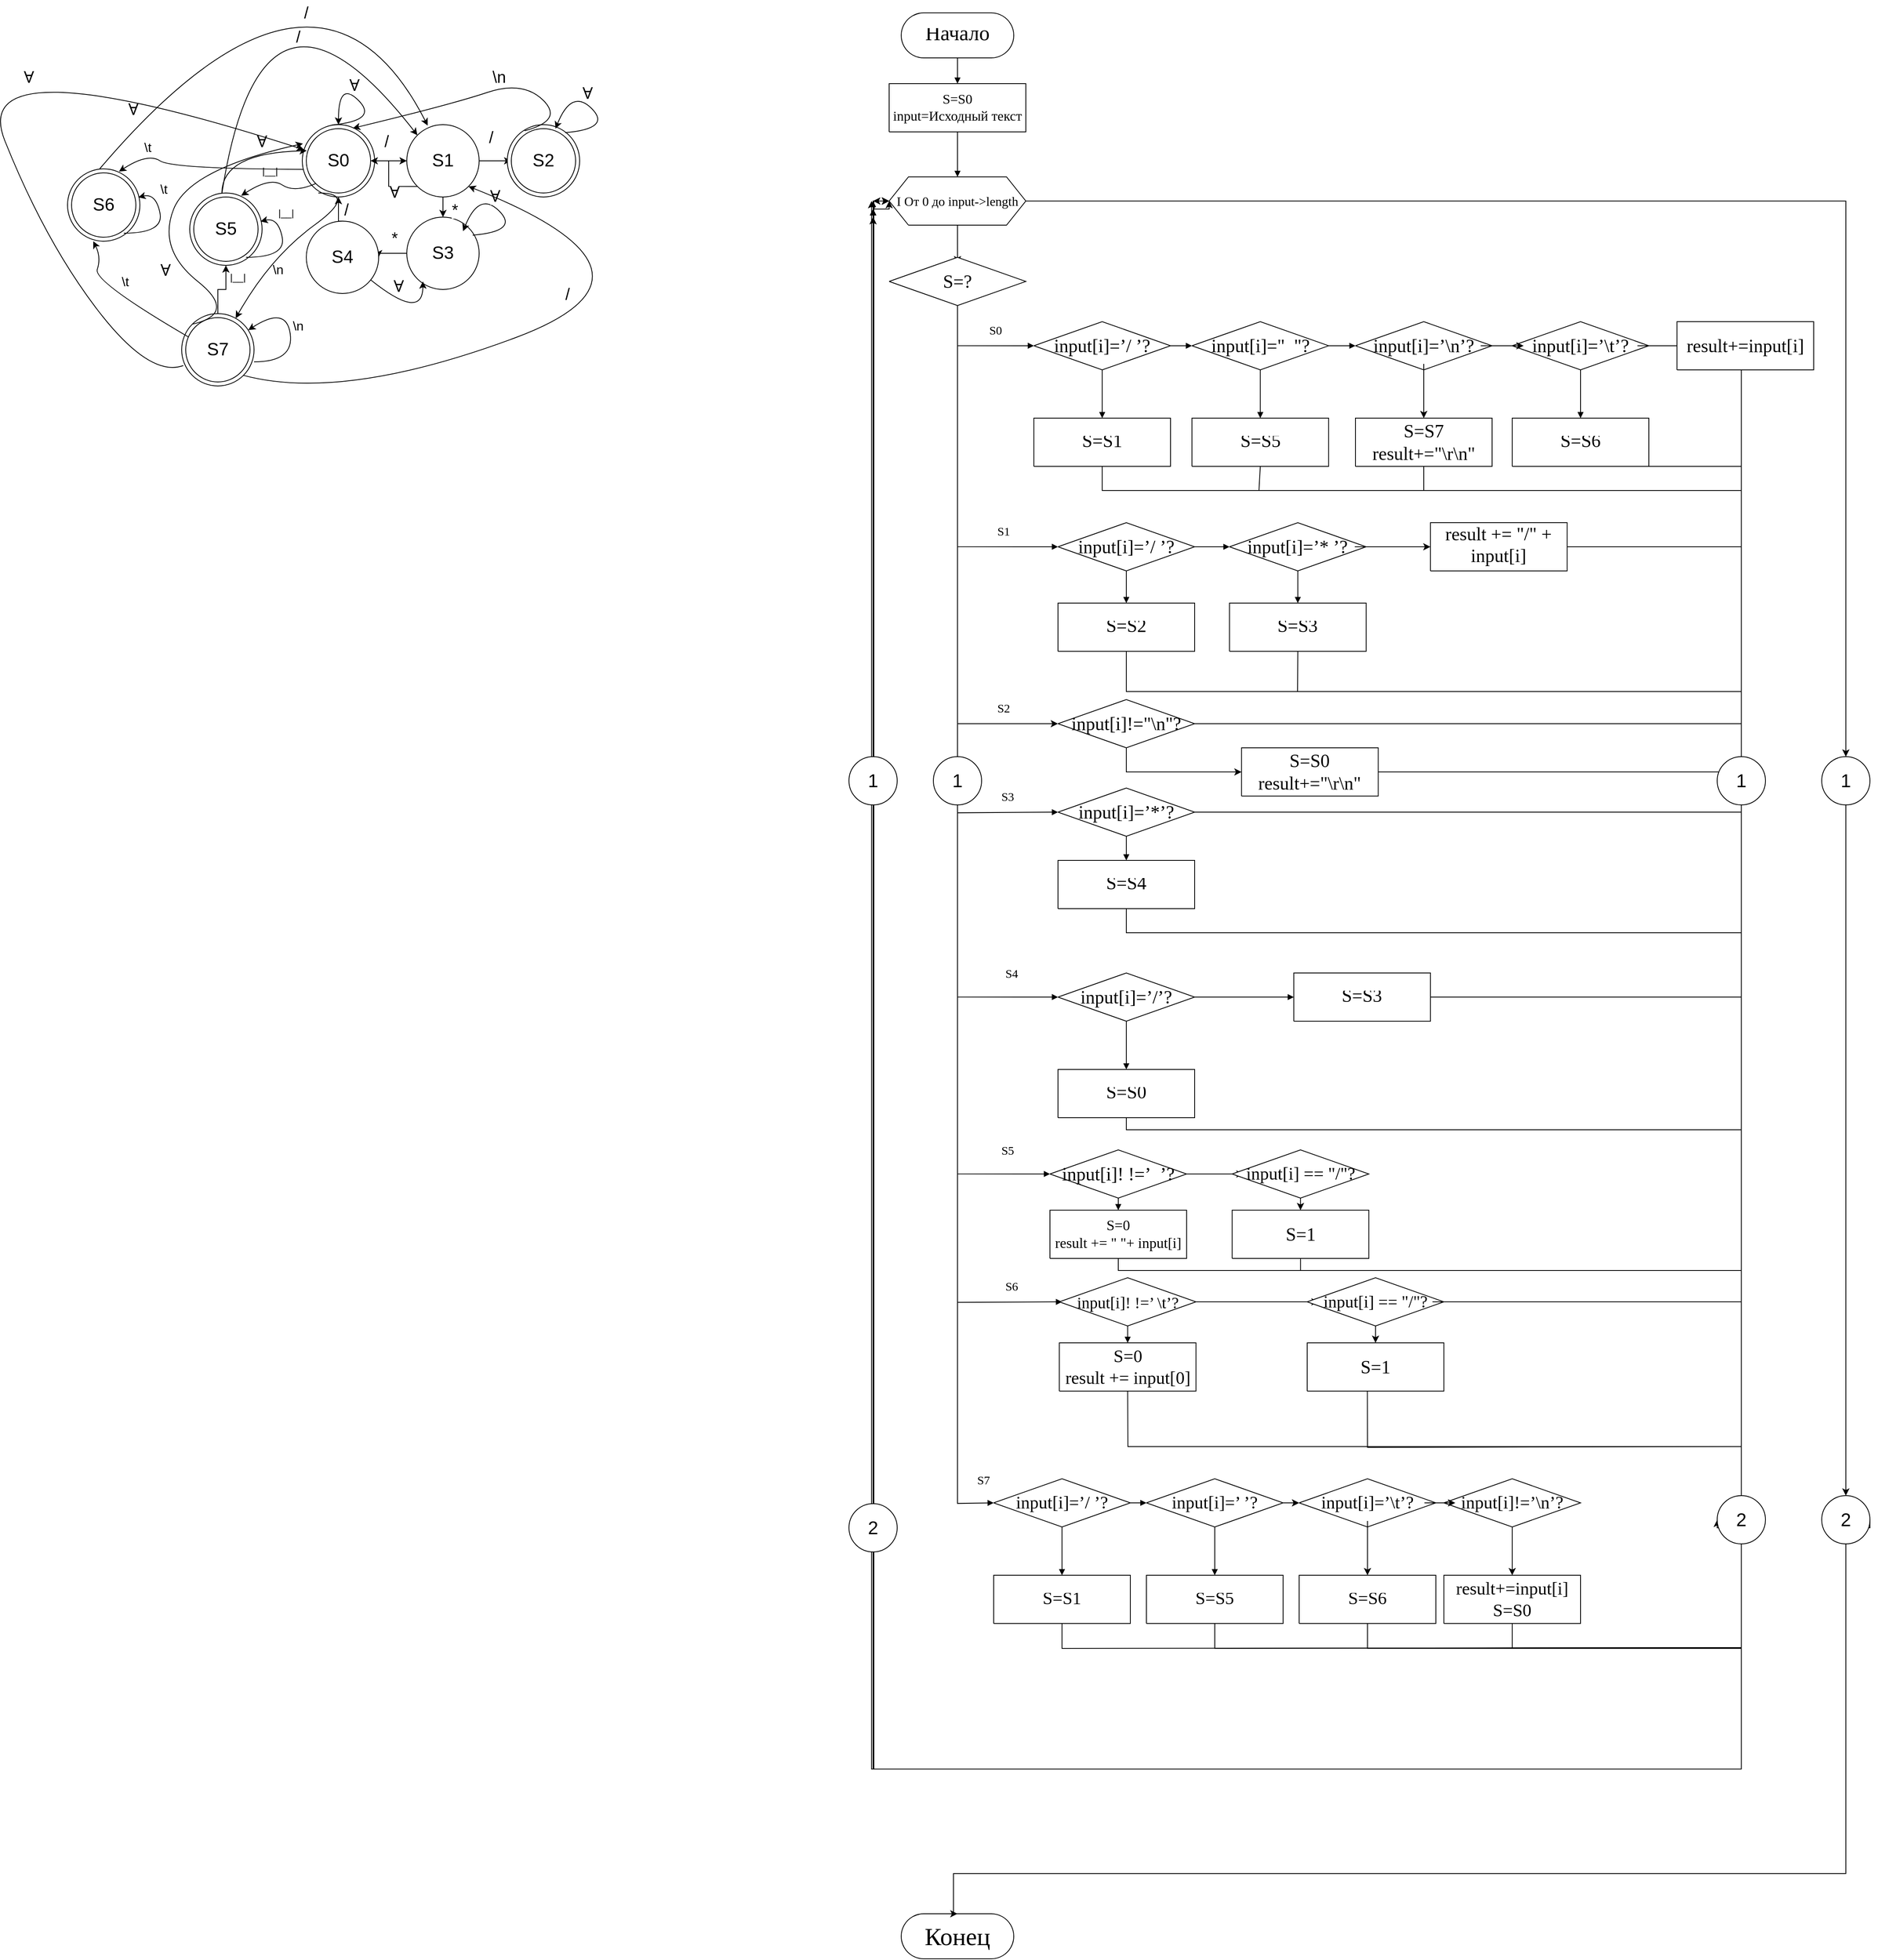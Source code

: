 <mxfile version="24.0.4" type="device">
  <diagram name="Страница — 1" id="SfbgqwsLZKOTyekb-Ale">
    <mxGraphModel dx="5050" dy="1035" grid="1" gridSize="10" guides="1" tooltips="1" connect="1" arrows="1" fold="1" page="1" pageScale="1" pageWidth="3300" pageHeight="4681" math="0" shadow="0">
      <root>
        <mxCell id="0" />
        <mxCell id="1" parent="0" />
        <mxCell id="twDDsj1nU-O-rv-7WQMh-8" style="edgeStyle=orthogonalEdgeStyle;rounded=0;orthogonalLoop=1;jettySize=auto;html=1;entryX=0;entryY=0.5;entryDx=0;entryDy=0;" parent="1" source="twDDsj1nU-O-rv-7WQMh-2" target="twDDsj1nU-O-rv-7WQMh-6" edge="1">
          <mxGeometry relative="1" as="geometry" />
        </mxCell>
        <mxCell id="twDDsj1nU-O-rv-7WQMh-2" value="" style="ellipse;whiteSpace=wrap;html=1;aspect=fixed;" parent="1" vertex="1">
          <mxGeometry x="330" y="215" width="90" height="90" as="geometry" />
        </mxCell>
        <mxCell id="twDDsj1nU-O-rv-7WQMh-1" value="&lt;font style=&quot;font-size: 22px;&quot;&gt;S0&lt;/font&gt;" style="ellipse;whiteSpace=wrap;html=1;aspect=fixed;" parent="1" vertex="1">
          <mxGeometry x="335" y="220" width="80" height="80" as="geometry" />
        </mxCell>
        <mxCell id="twDDsj1nU-O-rv-7WQMh-3" value="" style="curved=1;endArrow=classic;html=1;rounded=0;exitX=0.395;exitY=-0.057;exitDx=0;exitDy=0;exitPerimeter=0;" parent="1" source="twDDsj1nU-O-rv-7WQMh-1" target="twDDsj1nU-O-rv-7WQMh-2" edge="1">
          <mxGeometry width="50" height="50" relative="1" as="geometry">
            <mxPoint x="375" y="210" as="sourcePoint" />
            <mxPoint x="425" y="160" as="targetPoint" />
            <Array as="points">
              <mxPoint x="425" y="210" />
              <mxPoint x="375" y="160" />
            </Array>
          </mxGeometry>
        </mxCell>
        <mxCell id="twDDsj1nU-O-rv-7WQMh-4" value="&lt;span style=&quot;font-family: arial, sans-serif; font-size: 20px; text-align: left; background-color: rgb(255, 255, 255);&quot;&gt;Ɐ&lt;/span&gt;" style="text;html=1;align=center;verticalAlign=middle;whiteSpace=wrap;rounded=0;" parent="1" vertex="1">
          <mxGeometry x="365" y="150" width="60" height="30" as="geometry" />
        </mxCell>
        <mxCell id="twDDsj1nU-O-rv-7WQMh-12" style="edgeStyle=orthogonalEdgeStyle;rounded=0;orthogonalLoop=1;jettySize=auto;html=1;" parent="1" source="twDDsj1nU-O-rv-7WQMh-6" target="twDDsj1nU-O-rv-7WQMh-11" edge="1">
          <mxGeometry relative="1" as="geometry" />
        </mxCell>
        <mxCell id="twDDsj1nU-O-rv-7WQMh-19" style="edgeStyle=orthogonalEdgeStyle;rounded=0;orthogonalLoop=1;jettySize=auto;html=1;" parent="1" source="twDDsj1nU-O-rv-7WQMh-6" target="twDDsj1nU-O-rv-7WQMh-18" edge="1">
          <mxGeometry relative="1" as="geometry" />
        </mxCell>
        <mxCell id="SpY3Qp8Ex_uS5O430qSw-1" style="edgeStyle=orthogonalEdgeStyle;rounded=0;orthogonalLoop=1;jettySize=auto;html=1;exitX=0;exitY=1;exitDx=0;exitDy=0;" parent="1" source="twDDsj1nU-O-rv-7WQMh-6" target="twDDsj1nU-O-rv-7WQMh-1" edge="1">
          <mxGeometry relative="1" as="geometry" />
        </mxCell>
        <mxCell id="twDDsj1nU-O-rv-7WQMh-6" value="&lt;font style=&quot;font-size: 22px;&quot;&gt;S1&lt;/font&gt;" style="ellipse;whiteSpace=wrap;html=1;aspect=fixed;" parent="1" vertex="1">
          <mxGeometry x="460" y="215" width="90" height="90" as="geometry" />
        </mxCell>
        <mxCell id="twDDsj1nU-O-rv-7WQMh-9" value="&lt;div style=&quot;text-align: left;&quot;&gt;&lt;font face=&quot;arial, sans-serif&quot;&gt;&lt;span style=&quot;font-size: 20px; background-color: rgb(255, 255, 255);&quot;&gt;/&lt;/span&gt;&lt;/font&gt;&lt;/div&gt;" style="text;html=1;align=center;verticalAlign=middle;whiteSpace=wrap;rounded=0;" parent="1" vertex="1">
          <mxGeometry x="405" y="220" width="60" height="30" as="geometry" />
        </mxCell>
        <mxCell id="twDDsj1nU-O-rv-7WQMh-10" value="" style="ellipse;whiteSpace=wrap;html=1;aspect=fixed;" parent="1" vertex="1">
          <mxGeometry x="585" y="215" width="90" height="90" as="geometry" />
        </mxCell>
        <mxCell id="twDDsj1nU-O-rv-7WQMh-11" value="&lt;font style=&quot;font-size: 22px;&quot;&gt;S2&lt;/font&gt;" style="ellipse;whiteSpace=wrap;html=1;aspect=fixed;" parent="1" vertex="1">
          <mxGeometry x="590" y="220" width="80" height="80" as="geometry" />
        </mxCell>
        <mxCell id="twDDsj1nU-O-rv-7WQMh-13" value="" style="curved=1;endArrow=classic;html=1;rounded=0;exitX=0.395;exitY=-0.057;exitDx=0;exitDy=0;exitPerimeter=0;" parent="1" edge="1">
          <mxGeometry width="50" height="50" relative="1" as="geometry">
            <mxPoint x="657" y="225" as="sourcePoint" />
            <mxPoint x="645" y="220" as="targetPoint" />
            <Array as="points">
              <mxPoint x="715" y="220" />
              <mxPoint x="665" y="170" />
            </Array>
          </mxGeometry>
        </mxCell>
        <mxCell id="twDDsj1nU-O-rv-7WQMh-14" value="&lt;span style=&quot;font-family: arial, sans-serif; font-size: 20px; text-align: left; background-color: rgb(255, 255, 255);&quot;&gt;Ɐ&lt;/span&gt;" style="text;html=1;align=center;verticalAlign=middle;whiteSpace=wrap;rounded=0;" parent="1" vertex="1">
          <mxGeometry x="655" y="160" width="60" height="30" as="geometry" />
        </mxCell>
        <mxCell id="twDDsj1nU-O-rv-7WQMh-15" value="" style="curved=1;endArrow=classic;html=1;rounded=0;exitX=0.207;exitY=0.033;exitDx=0;exitDy=0;exitPerimeter=0;entryX=0.725;entryY=-0.007;entryDx=0;entryDy=0;entryPerimeter=0;" parent="1" source="twDDsj1nU-O-rv-7WQMh-11" target="twDDsj1nU-O-rv-7WQMh-1" edge="1">
          <mxGeometry width="50" height="50" relative="1" as="geometry">
            <mxPoint x="605" y="210" as="sourcePoint" />
            <mxPoint x="655" y="160" as="targetPoint" />
            <Array as="points">
              <mxPoint x="655" y="210" />
              <mxPoint x="605" y="160" />
              <mxPoint x="515" y="190" />
            </Array>
          </mxGeometry>
        </mxCell>
        <mxCell id="twDDsj1nU-O-rv-7WQMh-16" value="&lt;div style=&quot;text-align: left;&quot;&gt;&lt;font face=&quot;arial, sans-serif&quot;&gt;&lt;span style=&quot;font-size: 20px; background-color: rgb(255, 255, 255);&quot;&gt;\n&lt;/span&gt;&lt;/font&gt;&lt;/div&gt;" style="text;html=1;align=center;verticalAlign=middle;whiteSpace=wrap;rounded=0;" parent="1" vertex="1">
          <mxGeometry x="545" y="140" width="60" height="30" as="geometry" />
        </mxCell>
        <mxCell id="twDDsj1nU-O-rv-7WQMh-17" value="&lt;div style=&quot;text-align: left;&quot;&gt;&lt;font face=&quot;arial, sans-serif&quot;&gt;&lt;span style=&quot;font-size: 20px; background-color: rgb(255, 255, 255);&quot;&gt;/&lt;/span&gt;&lt;/font&gt;&lt;/div&gt;" style="text;html=1;align=center;verticalAlign=middle;whiteSpace=wrap;rounded=0;" parent="1" vertex="1">
          <mxGeometry x="535" y="215" width="60" height="30" as="geometry" />
        </mxCell>
        <mxCell id="twDDsj1nU-O-rv-7WQMh-24" style="edgeStyle=orthogonalEdgeStyle;rounded=0;orthogonalLoop=1;jettySize=auto;html=1;exitX=0;exitY=0.5;exitDx=0;exitDy=0;entryX=0;entryY=0.5;entryDx=0;entryDy=0;" parent="1" source="twDDsj1nU-O-rv-7WQMh-18" target="twDDsj1nU-O-rv-7WQMh-18" edge="1">
          <mxGeometry relative="1" as="geometry" />
        </mxCell>
        <mxCell id="twDDsj1nU-O-rv-7WQMh-26" style="edgeStyle=orthogonalEdgeStyle;rounded=0;orthogonalLoop=1;jettySize=auto;html=1;exitX=0;exitY=0.5;exitDx=0;exitDy=0;entryX=1;entryY=0.5;entryDx=0;entryDy=0;" parent="1" source="twDDsj1nU-O-rv-7WQMh-18" target="twDDsj1nU-O-rv-7WQMh-23" edge="1">
          <mxGeometry relative="1" as="geometry" />
        </mxCell>
        <mxCell id="twDDsj1nU-O-rv-7WQMh-18" value="&lt;font style=&quot;font-size: 22px;&quot;&gt;S3&lt;/font&gt;" style="ellipse;whiteSpace=wrap;html=1;aspect=fixed;" parent="1" vertex="1">
          <mxGeometry x="460" y="330" width="90" height="90" as="geometry" />
        </mxCell>
        <mxCell id="twDDsj1nU-O-rv-7WQMh-20" value="&lt;div style=&quot;text-align: left;&quot;&gt;&lt;font face=&quot;arial, sans-serif&quot;&gt;&lt;span style=&quot;font-size: 20px; background-color: rgb(255, 255, 255);&quot;&gt;*&lt;/span&gt;&lt;/font&gt;&lt;/div&gt;" style="text;html=1;align=center;verticalAlign=middle;whiteSpace=wrap;rounded=0;" parent="1" vertex="1">
          <mxGeometry x="490" y="305" width="60" height="30" as="geometry" />
        </mxCell>
        <mxCell id="twDDsj1nU-O-rv-7WQMh-21" value="" style="curved=1;endArrow=classic;html=1;rounded=0;exitX=0.395;exitY=-0.057;exitDx=0;exitDy=0;exitPerimeter=0;" parent="1" edge="1">
          <mxGeometry width="50" height="50" relative="1" as="geometry">
            <mxPoint x="542" y="352.5" as="sourcePoint" />
            <mxPoint x="530" y="347.5" as="targetPoint" />
            <Array as="points">
              <mxPoint x="600" y="347.5" />
              <mxPoint x="550" y="297.5" />
            </Array>
          </mxGeometry>
        </mxCell>
        <mxCell id="twDDsj1nU-O-rv-7WQMh-22" value="&lt;span style=&quot;font-family: arial, sans-serif; font-size: 20px; text-align: left; background-color: rgb(255, 255, 255);&quot;&gt;Ɐ&lt;/span&gt;" style="text;html=1;align=center;verticalAlign=middle;whiteSpace=wrap;rounded=0;" parent="1" vertex="1">
          <mxGeometry x="540" y="287.5" width="60" height="30" as="geometry" />
        </mxCell>
        <mxCell id="twDDsj1nU-O-rv-7WQMh-27" style="edgeStyle=orthogonalEdgeStyle;rounded=0;orthogonalLoop=1;jettySize=auto;html=1;exitX=0.5;exitY=0;exitDx=0;exitDy=0;entryX=0.5;entryY=1;entryDx=0;entryDy=0;" parent="1" source="twDDsj1nU-O-rv-7WQMh-23" target="twDDsj1nU-O-rv-7WQMh-2" edge="1">
          <mxGeometry relative="1" as="geometry" />
        </mxCell>
        <mxCell id="twDDsj1nU-O-rv-7WQMh-23" value="&lt;font style=&quot;font-size: 22px;&quot;&gt;S4&lt;/font&gt;" style="ellipse;whiteSpace=wrap;html=1;aspect=fixed;" parent="1" vertex="1">
          <mxGeometry x="335" y="335" width="90" height="90" as="geometry" />
        </mxCell>
        <mxCell id="twDDsj1nU-O-rv-7WQMh-25" value="&lt;div style=&quot;text-align: left;&quot;&gt;&lt;font face=&quot;arial, sans-serif&quot;&gt;&lt;span style=&quot;font-size: 20px; background-color: rgb(255, 255, 255);&quot;&gt;*&lt;/span&gt;&lt;/font&gt;&lt;/div&gt;" style="text;html=1;align=center;verticalAlign=middle;whiteSpace=wrap;rounded=0;" parent="1" vertex="1">
          <mxGeometry x="415" y="340" width="60" height="30" as="geometry" />
        </mxCell>
        <mxCell id="twDDsj1nU-O-rv-7WQMh-28" value="&lt;div style=&quot;text-align: left;&quot;&gt;&lt;font face=&quot;arial, sans-serif&quot;&gt;&lt;span style=&quot;font-size: 20px; background-color: rgb(255, 255, 255);&quot;&gt;/&lt;/span&gt;&lt;/font&gt;&lt;/div&gt;" style="text;html=1;align=center;verticalAlign=middle;whiteSpace=wrap;rounded=0;" parent="1" vertex="1">
          <mxGeometry x="355" y="305" width="60" height="30" as="geometry" />
        </mxCell>
        <mxCell id="twDDsj1nU-O-rv-7WQMh-30" value="" style="curved=1;endArrow=classic;html=1;rounded=0;" parent="1" source="twDDsj1nU-O-rv-7WQMh-23" edge="1">
          <mxGeometry width="50" height="50" relative="1" as="geometry">
            <mxPoint x="430" y="460" as="sourcePoint" />
            <mxPoint x="480" y="410" as="targetPoint" />
            <Array as="points">
              <mxPoint x="480" y="460" />
            </Array>
          </mxGeometry>
        </mxCell>
        <mxCell id="twDDsj1nU-O-rv-7WQMh-31" value="&lt;span style=&quot;font-family: arial, sans-serif; font-size: 20px; text-align: left; background-color: rgb(255, 255, 255);&quot;&gt;Ɐ&lt;/span&gt;" style="text;html=1;align=center;verticalAlign=middle;whiteSpace=wrap;rounded=0;" parent="1" vertex="1">
          <mxGeometry x="420" y="400" width="60" height="30" as="geometry" />
        </mxCell>
        <mxCell id="twDDsj1nU-O-rv-7WQMh-32" value="" style="ellipse;whiteSpace=wrap;html=1;aspect=fixed;" parent="1" vertex="1">
          <mxGeometry x="190" y="300" width="90" height="90" as="geometry" />
        </mxCell>
        <mxCell id="twDDsj1nU-O-rv-7WQMh-33" value="&lt;font style=&quot;font-size: 22px;&quot;&gt;S5&lt;/font&gt;" style="ellipse;whiteSpace=wrap;html=1;aspect=fixed;" parent="1" vertex="1">
          <mxGeometry x="195" y="305" width="80" height="80" as="geometry" />
        </mxCell>
        <mxCell id="twDDsj1nU-O-rv-7WQMh-36" value="" style="curved=1;endArrow=classic;html=1;rounded=0;exitX=0;exitY=1;exitDx=0;exitDy=0;entryX=0.711;entryY=0.038;entryDx=0;entryDy=0;entryPerimeter=0;" parent="1" source="twDDsj1nU-O-rv-7WQMh-1" target="twDDsj1nU-O-rv-7WQMh-32" edge="1">
          <mxGeometry width="50" height="50" relative="1" as="geometry">
            <mxPoint x="280" y="310" as="sourcePoint" />
            <mxPoint x="330" y="260" as="targetPoint" />
            <Array as="points">
              <mxPoint x="320" y="300" />
              <mxPoint x="290" y="280" />
            </Array>
          </mxGeometry>
        </mxCell>
        <mxCell id="twDDsj1nU-O-rv-7WQMh-37" value="|__|" style="text;html=1;align=center;verticalAlign=middle;whiteSpace=wrap;rounded=0;" parent="1" vertex="1">
          <mxGeometry x="260" y="258" width="60" height="30" as="geometry" />
        </mxCell>
        <mxCell id="twDDsj1nU-O-rv-7WQMh-38" value="" style="curved=1;endArrow=classic;html=1;rounded=0;entryX=0.978;entryY=0.393;entryDx=0;entryDy=0;entryPerimeter=0;" parent="1" target="twDDsj1nU-O-rv-7WQMh-32" edge="1">
          <mxGeometry width="50" height="50" relative="1" as="geometry">
            <mxPoint x="260" y="380" as="sourcePoint" />
            <mxPoint x="310" y="330" as="targetPoint" />
            <Array as="points">
              <mxPoint x="310" y="380" />
              <mxPoint x="300" y="330" />
            </Array>
          </mxGeometry>
        </mxCell>
        <mxCell id="twDDsj1nU-O-rv-7WQMh-39" value="|__|" style="text;html=1;align=center;verticalAlign=middle;whiteSpace=wrap;rounded=0;" parent="1" vertex="1">
          <mxGeometry x="280" y="310" width="60" height="30" as="geometry" />
        </mxCell>
        <mxCell id="twDDsj1nU-O-rv-7WQMh-41" value="" style="curved=1;endArrow=classic;html=1;rounded=0;entryX=0.008;entryY=0.343;entryDx=0;entryDy=0;entryPerimeter=0;" parent="1" target="twDDsj1nU-O-rv-7WQMh-1" edge="1">
          <mxGeometry width="50" height="50" relative="1" as="geometry">
            <mxPoint x="230" y="300" as="sourcePoint" />
            <mxPoint x="280" y="250" as="targetPoint" />
            <Array as="points">
              <mxPoint x="230" y="250" />
            </Array>
          </mxGeometry>
        </mxCell>
        <mxCell id="twDDsj1nU-O-rv-7WQMh-42" value="&lt;span style=&quot;font-family: arial, sans-serif; font-size: 20px; text-align: left; background-color: rgb(255, 255, 255);&quot;&gt;Ɐ&lt;/span&gt;" style="text;html=1;align=center;verticalAlign=middle;whiteSpace=wrap;rounded=0;" parent="1" vertex="1">
          <mxGeometry x="250" y="220" width="60" height="30" as="geometry" />
        </mxCell>
        <mxCell id="twDDsj1nU-O-rv-7WQMh-43" value="" style="curved=1;endArrow=classic;html=1;rounded=0;entryX=0;entryY=0;entryDx=0;entryDy=0;" parent="1" source="twDDsj1nU-O-rv-7WQMh-32" target="twDDsj1nU-O-rv-7WQMh-6" edge="1">
          <mxGeometry width="50" height="50" relative="1" as="geometry">
            <mxPoint x="180" y="300" as="sourcePoint" />
            <mxPoint x="230" y="250" as="targetPoint" />
            <Array as="points">
              <mxPoint x="230" y="300" />
              <mxPoint x="280" y="-20" />
            </Array>
          </mxGeometry>
        </mxCell>
        <mxCell id="twDDsj1nU-O-rv-7WQMh-44" value="&lt;div style=&quot;text-align: left;&quot;&gt;&lt;font face=&quot;arial, sans-serif&quot;&gt;&lt;span style=&quot;font-size: 20px; background-color: rgb(255, 255, 255);&quot;&gt;/&lt;/span&gt;&lt;/font&gt;&lt;/div&gt;" style="text;html=1;align=center;verticalAlign=middle;whiteSpace=wrap;rounded=0;" parent="1" vertex="1">
          <mxGeometry x="295" y="90" width="60" height="30" as="geometry" />
        </mxCell>
        <mxCell id="twDDsj1nU-O-rv-7WQMh-45" value="" style="ellipse;whiteSpace=wrap;html=1;aspect=fixed;" parent="1" vertex="1">
          <mxGeometry x="38" y="270" width="90" height="90" as="geometry" />
        </mxCell>
        <mxCell id="twDDsj1nU-O-rv-7WQMh-46" value="&lt;font style=&quot;font-size: 22px;&quot;&gt;S6&lt;/font&gt;" style="ellipse;whiteSpace=wrap;html=1;aspect=fixed;" parent="1" vertex="1">
          <mxGeometry x="43" y="275" width="80" height="80" as="geometry" />
        </mxCell>
        <mxCell id="twDDsj1nU-O-rv-7WQMh-47" value="" style="curved=1;endArrow=classic;html=1;rounded=0;exitX=0.018;exitY=0.618;exitDx=0;exitDy=0;entryX=0.711;entryY=0.038;entryDx=0;entryDy=0;entryPerimeter=0;exitPerimeter=0;" parent="1" source="twDDsj1nU-O-rv-7WQMh-2" target="twDDsj1nU-O-rv-7WQMh-45" edge="1">
          <mxGeometry width="50" height="50" relative="1" as="geometry">
            <mxPoint x="195" y="258" as="sourcePoint" />
            <mxPoint x="178" y="230" as="targetPoint" />
            <Array as="points">
              <mxPoint x="168" y="270" />
              <mxPoint x="138" y="250" />
            </Array>
          </mxGeometry>
        </mxCell>
        <mxCell id="twDDsj1nU-O-rv-7WQMh-48" value="&lt;font style=&quot;font-size: 16px;&quot;&gt;\t&lt;/font&gt;" style="text;html=1;align=center;verticalAlign=middle;whiteSpace=wrap;rounded=0;" parent="1" vertex="1">
          <mxGeometry x="108" y="228" width="60" height="30" as="geometry" />
        </mxCell>
        <mxCell id="twDDsj1nU-O-rv-7WQMh-49" value="" style="curved=1;endArrow=classic;html=1;rounded=0;entryX=0.978;entryY=0.393;entryDx=0;entryDy=0;entryPerimeter=0;" parent="1" target="twDDsj1nU-O-rv-7WQMh-45" edge="1">
          <mxGeometry width="50" height="50" relative="1" as="geometry">
            <mxPoint x="108" y="350" as="sourcePoint" />
            <mxPoint x="158" y="300" as="targetPoint" />
            <Array as="points">
              <mxPoint x="158" y="350" />
              <mxPoint x="148" y="300" />
            </Array>
          </mxGeometry>
        </mxCell>
        <mxCell id="twDDsj1nU-O-rv-7WQMh-50" value="&lt;font style=&quot;font-size: 16px;&quot;&gt;\t&lt;/font&gt;" style="text;html=1;align=center;verticalAlign=middle;whiteSpace=wrap;rounded=0;" parent="1" vertex="1">
          <mxGeometry x="128" y="280" width="60" height="30" as="geometry" />
        </mxCell>
        <mxCell id="twDDsj1nU-O-rv-7WQMh-51" value="" style="curved=1;endArrow=classic;html=1;rounded=0;entryX=0.289;entryY=0.013;entryDx=0;entryDy=0;entryPerimeter=0;" parent="1" target="twDDsj1nU-O-rv-7WQMh-6" edge="1">
          <mxGeometry width="50" height="50" relative="1" as="geometry">
            <mxPoint x="78" y="270" as="sourcePoint" />
            <mxPoint x="184" y="217" as="targetPoint" />
            <Array as="points">
              <mxPoint x="350" y="-50" />
            </Array>
          </mxGeometry>
        </mxCell>
        <mxCell id="twDDsj1nU-O-rv-7WQMh-52" value="&lt;span style=&quot;font-family: arial, sans-serif; font-size: 20px; text-align: left; background-color: rgb(255, 255, 255);&quot;&gt;Ɐ&lt;/span&gt;" style="text;html=1;align=center;verticalAlign=middle;whiteSpace=wrap;rounded=0;" parent="1" vertex="1">
          <mxGeometry x="90" y="180" width="60" height="30" as="geometry" />
        </mxCell>
        <mxCell id="twDDsj1nU-O-rv-7WQMh-53" value="&lt;div style=&quot;text-align: left;&quot;&gt;&lt;font face=&quot;arial, sans-serif&quot;&gt;&lt;span style=&quot;font-size: 20px; background-color: rgb(255, 255, 255);&quot;&gt;/&lt;/span&gt;&lt;/font&gt;&lt;/div&gt;" style="text;html=1;align=center;verticalAlign=middle;whiteSpace=wrap;rounded=0;" parent="1" vertex="1">
          <mxGeometry x="305" y="60" width="60" height="30" as="geometry" />
        </mxCell>
        <mxCell id="twDDsj1nU-O-rv-7WQMh-69" style="edgeStyle=orthogonalEdgeStyle;rounded=0;orthogonalLoop=1;jettySize=auto;html=1;entryX=0.5;entryY=1;entryDx=0;entryDy=0;" parent="1" source="twDDsj1nU-O-rv-7WQMh-54" target="twDDsj1nU-O-rv-7WQMh-32" edge="1">
          <mxGeometry relative="1" as="geometry" />
        </mxCell>
        <mxCell id="twDDsj1nU-O-rv-7WQMh-56" value="" style="curved=1;endArrow=classic;html=1;rounded=0;" parent="1" target="twDDsj1nU-O-rv-7WQMh-54" edge="1">
          <mxGeometry width="50" height="50" relative="1" as="geometry">
            <mxPoint x="350" y="300" as="sourcePoint" />
            <mxPoint x="400" y="250" as="targetPoint" />
            <Array as="points">
              <mxPoint x="400" y="300" />
              <mxPoint x="290" y="380" />
            </Array>
          </mxGeometry>
        </mxCell>
        <mxCell id="twDDsj1nU-O-rv-7WQMh-54" value="&lt;font style=&quot;font-size: 22px;&quot;&gt;S7&lt;/font&gt;" style="ellipse;whiteSpace=wrap;html=1;aspect=fixed;" parent="1" vertex="1">
          <mxGeometry x="180" y="450" width="90" height="90" as="geometry" />
        </mxCell>
        <mxCell id="twDDsj1nU-O-rv-7WQMh-57" value="&lt;font style=&quot;font-size: 16px;&quot;&gt;\n&lt;/font&gt;" style="text;html=1;align=center;verticalAlign=middle;whiteSpace=wrap;rounded=0;" parent="1" vertex="1">
          <mxGeometry x="270" y="380" width="60" height="30" as="geometry" />
        </mxCell>
        <mxCell id="twDDsj1nU-O-rv-7WQMh-59" value="" style="curved=1;endArrow=classic;html=1;rounded=0;" parent="1" target="twDDsj1nU-O-rv-7WQMh-54" edge="1">
          <mxGeometry width="50" height="50" relative="1" as="geometry">
            <mxPoint x="270" y="510" as="sourcePoint" />
            <mxPoint x="320" y="460" as="targetPoint" />
            <Array as="points">
              <mxPoint x="320" y="510" />
              <mxPoint x="310" y="440" />
            </Array>
          </mxGeometry>
        </mxCell>
        <mxCell id="twDDsj1nU-O-rv-7WQMh-60" value="&lt;font style=&quot;font-size: 16px;&quot;&gt;\n&lt;/font&gt;" style="text;html=1;align=center;verticalAlign=middle;whiteSpace=wrap;rounded=0;" parent="1" vertex="1">
          <mxGeometry x="295" y="450" width="60" height="30" as="geometry" />
        </mxCell>
        <mxCell id="twDDsj1nU-O-rv-7WQMh-61" value="" style="curved=1;endArrow=classic;html=1;rounded=0;exitX=0;exitY=0;exitDx=0;exitDy=0;entryX=0.009;entryY=0.262;entryDx=0;entryDy=0;entryPerimeter=0;" parent="1" source="twDDsj1nU-O-rv-7WQMh-54" target="twDDsj1nU-O-rv-7WQMh-2" edge="1">
          <mxGeometry width="50" height="50" relative="1" as="geometry">
            <mxPoint x="200" y="450" as="sourcePoint" />
            <mxPoint x="250" y="400" as="targetPoint" />
            <Array as="points">
              <mxPoint x="250" y="450" />
              <mxPoint x="150" y="370" />
              <mxPoint x="190" y="270" />
            </Array>
          </mxGeometry>
        </mxCell>
        <mxCell id="twDDsj1nU-O-rv-7WQMh-62" value="&lt;span style=&quot;font-family: arial, sans-serif; font-size: 20px; text-align: left; background-color: rgb(255, 255, 255);&quot;&gt;Ɐ&lt;/span&gt;" style="text;html=1;align=center;verticalAlign=middle;whiteSpace=wrap;rounded=0;" parent="1" vertex="1">
          <mxGeometry x="130" y="380" width="60" height="30" as="geometry" />
        </mxCell>
        <mxCell id="twDDsj1nU-O-rv-7WQMh-63" value="" style="curved=1;endArrow=classic;html=1;rounded=0;" parent="1" edge="1">
          <mxGeometry width="50" height="50" relative="1" as="geometry">
            <mxPoint x="190" y="480" as="sourcePoint" />
            <mxPoint x="70" y="360" as="targetPoint" />
            <Array as="points">
              <mxPoint x="70" y="410" />
              <mxPoint x="80" y="380" />
            </Array>
          </mxGeometry>
        </mxCell>
        <mxCell id="twDDsj1nU-O-rv-7WQMh-64" value="&lt;font style=&quot;font-size: 16px;&quot;&gt;\t&lt;/font&gt;" style="text;html=1;align=center;verticalAlign=middle;whiteSpace=wrap;rounded=0;" parent="1" vertex="1">
          <mxGeometry x="80" y="395" width="60" height="30" as="geometry" />
        </mxCell>
        <mxCell id="twDDsj1nU-O-rv-7WQMh-65" value="" style="curved=1;endArrow=classic;html=1;rounded=0;exitX=0.022;exitY=0.718;exitDx=0;exitDy=0;exitPerimeter=0;" parent="1" source="twDDsj1nU-O-rv-7WQMh-54" target="twDDsj1nU-O-rv-7WQMh-2" edge="1">
          <mxGeometry width="50" height="50" relative="1" as="geometry">
            <mxPoint x="90" y="530" as="sourcePoint" />
            <mxPoint x="140" y="480" as="targetPoint" />
            <Array as="points">
              <mxPoint x="140" y="530" />
              <mxPoint x="10" y="360" />
              <mxPoint x="-90" y="110" />
            </Array>
          </mxGeometry>
        </mxCell>
        <mxCell id="twDDsj1nU-O-rv-7WQMh-66" value="&lt;span style=&quot;font-family: arial, sans-serif; font-size: 20px; text-align: left; background-color: rgb(255, 255, 255);&quot;&gt;Ɐ&lt;/span&gt;" style="text;html=1;align=center;verticalAlign=middle;whiteSpace=wrap;rounded=0;" parent="1" vertex="1">
          <mxGeometry x="-40" y="140" width="60" height="30" as="geometry" />
        </mxCell>
        <mxCell id="twDDsj1nU-O-rv-7WQMh-67" value="" style="curved=1;endArrow=classic;html=1;rounded=0;exitX=1;exitY=1;exitDx=0;exitDy=0;entryX=1;entryY=1;entryDx=0;entryDy=0;" parent="1" source="twDDsj1nU-O-rv-7WQMh-54" target="twDDsj1nU-O-rv-7WQMh-6" edge="1">
          <mxGeometry width="50" height="50" relative="1" as="geometry">
            <mxPoint x="330" y="560" as="sourcePoint" />
            <mxPoint x="380" y="510" as="targetPoint" />
            <Array as="points">
              <mxPoint x="380" y="560" />
              <mxPoint x="810" y="400" />
            </Array>
          </mxGeometry>
        </mxCell>
        <mxCell id="twDDsj1nU-O-rv-7WQMh-68" value="&lt;div style=&quot;text-align: left;&quot;&gt;&lt;font face=&quot;arial, sans-serif&quot;&gt;&lt;span style=&quot;font-size: 20px; background-color: rgb(255, 255, 255);&quot;&gt;/&lt;/span&gt;&lt;/font&gt;&lt;/div&gt;" style="text;html=1;align=center;verticalAlign=middle;whiteSpace=wrap;rounded=0;" parent="1" vertex="1">
          <mxGeometry x="630" y="410" width="60" height="30" as="geometry" />
        </mxCell>
        <mxCell id="twDDsj1nU-O-rv-7WQMh-71" value="&lt;span style=&quot;font-size: 22px;&quot;&gt;S7&lt;/span&gt;" style="ellipse;whiteSpace=wrap;html=1;aspect=fixed;" parent="1" vertex="1">
          <mxGeometry x="185" y="455" width="80" height="80" as="geometry" />
        </mxCell>
        <mxCell id="twDDsj1nU-O-rv-7WQMh-70" value="|__|" style="text;html=1;align=center;verticalAlign=middle;whiteSpace=wrap;rounded=0;" parent="1" vertex="1">
          <mxGeometry x="220" y="390" width="60" height="30" as="geometry" />
        </mxCell>
        <mxCell id="SpY3Qp8Ex_uS5O430qSw-2" value="&lt;span style=&quot;font-family: arial, sans-serif; font-size: 20px; text-align: left; background-color: rgb(255, 255, 255);&quot;&gt;Ɐ&lt;/span&gt;" style="text;html=1;align=center;verticalAlign=middle;whiteSpace=wrap;rounded=0;" parent="1" vertex="1">
          <mxGeometry x="415" y="283" width="60" height="30" as="geometry" />
        </mxCell>
        <UserObject label="&lt;div style=&quot;&quot;&gt;&lt;font style=&quot;color: rgb(0, 0, 0); direction: ltr; letter-spacing: 0px; line-height: 120%; opacity: 1;&quot;&gt;&lt;font style=&quot;font-size: 26px;&quot;&gt;Начало&lt;/font&gt;&lt;br&gt;&lt;/font&gt;&lt;/div&gt;" tags="Блок-схема" id="SpY3Qp8Ex_uS5O430qSw-3">
          <mxCell style="verticalAlign=middle;align=center;overflow=width;vsdxID=1;fillColor=#ffffff;gradientColor=none;shape=stencil(tVLLDsIgEPwajiQIMfFe638Qu22JCM2Ctv69kK0Rm9qDibeZndkXC1NV6PUATIoQ0V9gNE3smToyKY3rAU1MiKmaqar1CB36m2uIDzo7M7r6e64wUZ4UOUWKB9GdIH4irzWu8B42vRrPScNFXZzN+5mvl3qJXE8mcPRRR+Pdh2Y1dsBTE95a3c0TkBRGgKEIb6wg1/r+ssCXd/vLCgm8z9caa+n6pb48dwrRV1H1Ew==);strokeColor=#000000;spacingTop=-1;spacingBottom=-1;spacingLeft=-1;spacingRight=-1;points=[[0.5,0,0],[0.5,0.5,0],[1,0.5,0]];labelBackgroundColor=none;rounded=0;html=1;whiteSpace=wrap;fontFamily=Times New Roman;" parent="1" vertex="1">
            <mxGeometry x="1075" y="76" width="140" height="56" as="geometry" />
          </mxCell>
        </UserObject>
        <UserObject label="&lt;div style=&quot;font-size: 17px;&quot;&gt;&lt;p style=&quot;text-align:center;margin-left:0;margin-right:0;margin-top:0px;margin-bottom:0px;text-indent:0;vertical-align:middle;direction:ltr;&quot;&gt;&lt;font style=&quot;font-size: 17px; color: rgb(0, 0, 0); direction: ltr; letter-spacing: 0px; line-height: 120%; opacity: 1;&quot;&gt;S=S0&lt;br&gt;input=&lt;/font&gt;&lt;font style=&quot;font-size: 17px; color: rgb(0, 0, 0); direction: ltr; letter-spacing: 0px; line-height: 120%; opacity: 1;&quot;&gt;Исходный текст&lt;/font&gt;&lt;font style=&quot;font-size: 11.29px; color: rgb(0, 0, 0); direction: ltr; letter-spacing: 0px; line-height: 120%; opacity: 1;&quot;&gt;&lt;br&gt;&lt;/font&gt;&lt;/p&gt;&lt;/div&gt;" tags="Блок-схема" id="SpY3Qp8Ex_uS5O430qSw-4">
          <mxCell style="verticalAlign=middle;align=center;overflow=width;vsdxID=2;fillColor=#ffffff;gradientColor=none;shape=stencil(nZBLDoAgDERP0z3SIyjew0SURgSD+Lu9kMZoXLhwN9O+tukAlrNpJg1SzDH4QW/URgNYgZTkjA4UkwJUgGXng+6DX1zLfmoymdXo17xh5zmRJ6Q42BWCfc2oJfdAr+Yv+AP9Cb7OJ3H/2JG1HNGz/84klThPVCc=);strokeColor=#000000;spacingTop=-1;spacingBottom=-1;spacingLeft=-1;spacingRight=-1;points=[[0,0.5,0],[1,0.5,0],[0.5,1,0],[0.5,0,0]];labelBackgroundColor=none;rounded=0;html=1;whiteSpace=wrap;fontFamily=Times New Roman;" parent="1" vertex="1">
            <mxGeometry x="1060" y="164" width="170" height="60" as="geometry" />
          </mxCell>
        </UserObject>
        <mxCell id="mmFeSPfHG_IGzOLWN9cG-5" style="edgeStyle=orthogonalEdgeStyle;rounded=0;orthogonalLoop=1;jettySize=auto;html=1;exitX=0.5;exitY=1;exitDx=0;exitDy=0;exitPerimeter=0;fontFamily=Times New Roman;" parent="1" source="SpY3Qp8Ex_uS5O430qSw-5" target="SpY3Qp8Ex_uS5O430qSw-7" edge="1">
          <mxGeometry relative="1" as="geometry" />
        </mxCell>
        <UserObject label="&lt;div style=&quot;font-size: 16px;&quot;&gt;&lt;p style=&quot;text-align:center;margin-left:0;margin-right:0;margin-top:0px;margin-bottom:0px;text-indent:0;vertical-align:middle;direction:ltr;&quot;&gt;&lt;font style=&quot;font-size: 16px; color: rgb(0, 0, 0); direction: ltr; letter-spacing: 0px; line-height: 120%; opacity: 1;&quot;&gt;I &lt;/font&gt;&lt;font style=&quot;font-size: 16px; color: rgb(0, 0, 0); direction: ltr; letter-spacing: 0px; line-height: 120%; opacity: 1;&quot;&gt;От 0 до input&lt;/font&gt;&lt;font style=&quot;font-size: 16px; color: rgb(0, 0, 0); direction: ltr; letter-spacing: 0px; line-height: 120%; opacity: 1;&quot;&gt;-&lt;/font&gt;&lt;font style=&quot;font-size: 16px; color: rgb(0, 0, 0); direction: ltr; letter-spacing: 0px; line-height: 120%; opacity: 1;&quot;&gt;&amp;gt;&lt;/font&gt;&lt;font style=&quot;font-size: 16px; color: rgb(0, 0, 0); direction: ltr; letter-spacing: 0px; line-height: 120%; opacity: 1;&quot;&gt;length&lt;br&gt;&lt;/font&gt;&lt;/p&gt;&lt;/div&gt;" tags="Блок-схема" id="SpY3Qp8Ex_uS5O430qSw-5">
          <mxCell style="verticalAlign=middle;align=center;overflow=width;vsdxID=5;fillColor=#ffffff;gradientColor=none;shape=stencil(UzV2Ls5ILEhVNTIoLinKz04tz0wpyVA1dlE1MsrMy0gtyiwBslSNXVWNndPyi1LTi/JL81Ig/IJEkEoQKze/DGRCBUSfoYmeoRFIl5FBJVTEwADMd4Moz8nMQ1JuYapnYUG8cpgkTLEpSUbjMxjD2XgUE+8GgqEBZCBCMi0zJwcSEcjy6CEPFILEmrErAA==);strokeColor=#000000;spacingTop=-1;spacingBottom=-1;spacingLeft=-1;spacingRight=-1;points=[[0,0.5,0],[1,0.5,0],[0.5,1,0],[0.5,0,0]];labelBackgroundColor=none;rounded=0;html=1;whiteSpace=wrap;fontFamily=Times New Roman;" parent="1" vertex="1">
            <mxGeometry x="1060" y="280" width="170" height="60" as="geometry" />
          </mxCell>
        </UserObject>
        <UserObject label="" tags="Блок-схема" id="SpY3Qp8Ex_uS5O430qSw-6">
          <mxCell style="vsdxID=9;fillColor=#ffffff;gradientColor=none;shape=stencil(UzV2Ls5ILEhVNTIoLinKz04tz0wpyVA1dlE1MsrMy0gtyiwBslSNXVWNndPyi1LTi/JL81Ig/IJEkEoQKze/DGRCBUSfAUiHkUElhGcK4bpBVOZk5iGpNEVVikeloQHZpsK0YlWLz1QgA+HFtMycHEgIIcujBwlQCBKcxq4A);strokeColor=#000000;spacingTop=-1;spacingBottom=-1;spacingLeft=-1;spacingRight=-1;points=[[0,0.5,0],[1,0.5,0],[0.5,0,0],[0.5,1,0]];labelBackgroundColor=none;rounded=0;html=1;whiteSpace=wrap;fontFamily=Times New Roman;" parent="1" vertex="1">
            <mxGeometry x="1060" y="380" width="170" height="60" as="geometry" />
          </mxCell>
        </UserObject>
        <mxCell id="SpY3Qp8Ex_uS5O430qSw-7" value="&lt;div style=&quot;font-size: 23px;&quot;&gt;&lt;p style=&quot;text-align:center;margin-left:0;margin-right:0;margin-top:0px;margin-bottom:0px;text-indent:0;vertical-align:middle;direction:ltr;&quot;&gt;&lt;font style=&quot;font-size: 23px; color: rgb(0, 0, 0); direction: ltr; letter-spacing: 0px; line-height: 120%; opacity: 1;&quot;&gt;S=&lt;/font&gt;&lt;font style=&quot;font-size: 23px; color: rgb(0, 0, 0); direction: ltr; letter-spacing: 0px; line-height: 120%; opacity: 1;&quot;&gt;?&lt;br&gt;&lt;/font&gt;&lt;/p&gt;&lt;/div&gt;" style="text;vsdxID=9;fillColor=none;gradientColor=none;strokeColor=none;spacingTop=-1;spacingBottom=-1;spacingLeft=-1;spacingRight=-1;points=[[0,0.5,0],[1,0.5,0],[0.5,0,0],[0.5,1,0]];labelBackgroundColor=none;rounded=0;html=1;whiteSpace=wrap;verticalAlign=middle;align=center;overflow=width;;html=1;fontFamily=Times New Roman;" parent="SpY3Qp8Ex_uS5O430qSw-6" vertex="1">
          <mxGeometry x="14.161" y="7.5" width="141.661" height="45" as="geometry" />
        </mxCell>
        <UserObject label="" tags="Блок-схема" id="SpY3Qp8Ex_uS5O430qSw-8">
          <mxCell style="vsdxID=40;fillColor=#ffffff;gradientColor=none;shape=stencil(UzV2Ls5ILEhVNTIoLinKz04tz0wpyVA1dlE1MsrMy0gtyiwBslSNXVWNndPyi1LTi/JL81Ig/IJEkEoQKze/DGRCBUSfAUiHkUElhGcK4bpBVOZk5iGpNEVVikeloQHZpsK0YlWLz1QgA+HFtMycHEgIIcujBwlQCBKcxq4A);strokeColor=#000000;spacingTop=-1;spacingBottom=-1;spacingLeft=-1;spacingRight=-1;points=[[0,0.5,0],[1,0.5,0],[0.5,0,0],[0.5,1,0]];labelBackgroundColor=none;rounded=0;html=1;whiteSpace=wrap;perimeterSpacing=0;fontFamily=Times New Roman;" parent="1" vertex="1">
            <mxGeometry x="1240" y="460" width="170" height="60" as="geometry" />
          </mxCell>
        </UserObject>
        <mxCell id="SpY3Qp8Ex_uS5O430qSw-9" value="&lt;div style=&quot;font-size: 23px;&quot;&gt;&lt;p style=&quot;text-align:center;margin-left:0;margin-right:0;margin-top:0px;margin-bottom:0px;text-indent:0;vertical-align:middle;direction:ltr;&quot;&gt;&lt;font style=&quot;font-size: 23px; color: rgb(0, 0, 0); direction: ltr; letter-spacing: 0px; line-height: 120%; opacity: 1;&quot;&gt;input[i]=’/ ’&lt;/font&gt;&lt;font style=&quot;font-size: 23px; color: rgb(0, 0, 0); direction: ltr; letter-spacing: 0px; line-height: 120%; opacity: 1;&quot;&gt;?&lt;br&gt;&lt;/font&gt;&lt;/p&gt;&lt;/div&gt;" style="text;vsdxID=40;fillColor=none;gradientColor=none;strokeColor=none;spacingTop=-1;spacingBottom=-1;spacingLeft=-1;spacingRight=-1;points=[[0,0.5,0],[1,0.5,0],[0.5,0,0],[0.5,1,0]];labelBackgroundColor=none;rounded=0;html=1;whiteSpace=wrap;verticalAlign=middle;align=center;overflow=width;;html=1;fontFamily=Times New Roman;" parent="SpY3Qp8Ex_uS5O430qSw-8" vertex="1">
          <mxGeometry x="14.161" y="7.5" width="141.661" height="45" as="geometry" />
        </mxCell>
        <UserObject label="" tags="Блок-схема" id="SpY3Qp8Ex_uS5O430qSw-10">
          <mxCell style="vsdxID=41;fillColor=#ffffff;gradientColor=none;shape=stencil(UzV2Ls5ILEhVNTIoLinKz04tz0wpyVA1dlE1MsrMy0gtyiwBslSNXVWNndPyi1LTi/JL81Ig/IJEkEoQKze/DGRCBUSfAUiHkUElhGcK4bpBVOZk5iGpNEVVikeloQHZpsK0YlWLz1QgA+HFtMycHEgIIcujBwlQCBKcxq4A);strokeColor=#000000;spacingTop=-1;spacingBottom=-1;spacingLeft=-1;spacingRight=-1;points=[[0,0.5,0],[1,0.5,0],[0.5,0,0],[0.5,1,0]];labelBackgroundColor=none;rounded=0;html=1;whiteSpace=wrap;fontFamily=Times New Roman;" parent="1" vertex="1">
            <mxGeometry x="1436.66" y="460" width="170" height="60" as="geometry" />
          </mxCell>
        </UserObject>
        <mxCell id="SpY3Qp8Ex_uS5O430qSw-11" value="&lt;div style=&quot;font-size: 23px;&quot;&gt;&lt;p style=&quot;text-align:center;margin-left:0;margin-right:0;margin-top:0px;margin-bottom:0px;text-indent:0;vertical-align:middle;direction:ltr;&quot;&gt;&lt;font style=&quot;font-size: 23px; color: rgb(0, 0, 0); direction: ltr; letter-spacing: 0px; line-height: 120%; opacity: 1;&quot;&gt;input[i]=&quot;&amp;nbsp; &quot;&lt;/font&gt;&lt;font style=&quot;font-size: 23px; color: rgb(0, 0, 0); direction: ltr; letter-spacing: 0px; line-height: 120%; opacity: 1;&quot;&gt;?&lt;br&gt;&lt;/font&gt;&lt;/p&gt;&lt;/div&gt;" style="text;vsdxID=41;fillColor=none;gradientColor=none;strokeColor=none;spacingTop=-1;spacingBottom=-1;spacingLeft=-1;spacingRight=-1;points=[[0,0.5,0],[1,0.5,0],[0.5,0,0],[0.5,1,0]];labelBackgroundColor=none;rounded=0;html=1;whiteSpace=wrap;verticalAlign=middle;align=center;overflow=width;;html=1;fontFamily=Times New Roman;" parent="SpY3Qp8Ex_uS5O430qSw-10" vertex="1">
          <mxGeometry x="14.161" y="7.5" width="141.661" height="45" as="geometry" />
        </mxCell>
        <UserObject label="" tags="Блок-схема" id="SpY3Qp8Ex_uS5O430qSw-12">
          <mxCell style="vsdxID=42;fillColor=#ffffff;gradientColor=none;shape=stencil(UzV2Ls5ILEhVNTIoLinKz04tz0wpyVA1dlE1MsrMy0gtyiwBslSNXVWNndPyi1LTi/JL81Ig/IJEkEoQKze/DGRCBUSfAUiHkUElhGcK4bpBVOZk5iGpNEVVikeloQHZpsK0YlWLz1QgA+HFtMycHEgIIcujBwlQCBKcxq4A);strokeColor=#000000;spacingTop=-1;spacingBottom=-1;spacingLeft=-1;spacingRight=-1;points=[[0,0.5,0],[1,0.5,0],[0.5,0,0],[0.5,1,0]];labelBackgroundColor=none;rounded=0;html=1;whiteSpace=wrap;fontFamily=Times New Roman;" parent="1" vertex="1">
            <mxGeometry x="1640" y="460" width="170" height="60" as="geometry" />
          </mxCell>
        </UserObject>
        <mxCell id="SpY3Qp8Ex_uS5O430qSw-13" value="&lt;div style=&quot;font-size: 23px;&quot;&gt;&lt;p style=&quot;text-align:center;margin-left:0;margin-right:0;margin-top:0px;margin-bottom:0px;text-indent:0;vertical-align:middle;direction:ltr;&quot;&gt;&lt;font style=&quot;font-size: 23px; color: rgb(0, 0, 0); direction: ltr; letter-spacing: 0px; line-height: 120%; opacity: 1;&quot;&gt;input[i]=’\n’&lt;/font&gt;&lt;font style=&quot;font-size: 23px; color: rgb(0, 0, 0); direction: ltr; letter-spacing: 0px; line-height: 120%; opacity: 1;&quot;&gt;?&lt;br&gt;&lt;/font&gt;&lt;/p&gt;&lt;/div&gt;" style="text;vsdxID=42;fillColor=none;gradientColor=none;strokeColor=none;spacingTop=-1;spacingBottom=-1;spacingLeft=-1;spacingRight=-1;points=[[0,0.5,0],[1,0.5,0],[0.5,0,0],[0.5,1,0]];labelBackgroundColor=none;rounded=0;html=1;whiteSpace=wrap;verticalAlign=middle;align=center;overflow=width;;html=1;fontFamily=Times New Roman;" parent="SpY3Qp8Ex_uS5O430qSw-12" vertex="1">
          <mxGeometry x="14.161" y="7.5" width="141.661" height="45" as="geometry" />
        </mxCell>
        <UserObject label="&lt;div style=&quot;&quot;&gt;&lt;font style=&quot;color: rgb(0, 0, 0); direction: ltr; letter-spacing: 0px; line-height: 120%; opacity: 1;&quot;&gt;&lt;font style=&quot;font-size: 23px;&quot;&gt;S=S1&lt;/font&gt;&lt;br&gt;&lt;/font&gt;&lt;/div&gt;" tags="Блок-схема" id="SpY3Qp8Ex_uS5O430qSw-14">
          <mxCell style="verticalAlign=middle;align=center;overflow=width;vsdxID=45;fillColor=#ffffff;gradientColor=none;shape=stencil(nZBLDoAgDERP0z3SIyjew0SURgSD+Lu9kMZoXLhwN9O+tukAlrNpJg1SzDH4QW/URgNYgZTkjA4UkwJUgGXng+6DX1zLfmoymdXo17xh5zmRJ6Q42BWCfc2oJfdAr+Yv+AP9Cb7OJ3H/2JG1HNGz/84klThPVCc=);strokeColor=#000000;spacingTop=-1;spacingBottom=-1;spacingLeft=-1;spacingRight=-1;points=[[0,0.5,0],[1,0.5,0],[0.5,1,0],[0.5,0,0]];labelBackgroundColor=none;rounded=0;html=1;whiteSpace=wrap;fontFamily=Times New Roman;" parent="1" vertex="1">
            <mxGeometry x="1240" y="580" width="170" height="60" as="geometry" />
          </mxCell>
        </UserObject>
        <UserObject label="&lt;div style=&quot;&quot;&gt;&lt;font style=&quot;color: rgb(0, 0, 0); direction: ltr; letter-spacing: 0px; line-height: 120%; opacity: 1;&quot;&gt;&lt;font style=&quot;font-size: 23px;&quot;&gt;S=S5&lt;/font&gt;&lt;br&gt;&lt;/font&gt;&lt;/div&gt;" tags="Блок-схема" id="SpY3Qp8Ex_uS5O430qSw-15">
          <mxCell style="verticalAlign=middle;align=center;overflow=width;vsdxID=47;fillColor=#ffffff;gradientColor=none;shape=stencil(nZBLDoAgDERP0z3SIyjew0SURgSD+Lu9kMZoXLhwN9O+tukAlrNpJg1SzDH4QW/URgNYgZTkjA4UkwJUgGXng+6DX1zLfmoymdXo17xh5zmRJ6Q42BWCfc2oJfdAr+Yv+AP9Cb7OJ3H/2JG1HNGz/84klThPVCc=);strokeColor=#000000;spacingTop=-1;spacingBottom=-1;spacingLeft=-1;spacingRight=-1;points=[[0,0.5,0],[1,0.5,0],[0.5,1,0],[0.5,0,0]];labelBackgroundColor=none;rounded=0;html=1;whiteSpace=wrap;fontFamily=Times New Roman;" parent="1" vertex="1">
            <mxGeometry x="1436.66" y="580" width="170" height="60" as="geometry" />
          </mxCell>
        </UserObject>
        <UserObject label="&lt;div style=&quot;font-size: 23px;&quot;&gt;&lt;font style=&quot;color: rgb(0, 0, 0); direction: ltr; letter-spacing: 0px; line-height: 120%; opacity: 1; font-size: 23px;&quot;&gt;S=S7&lt;br&gt;&lt;/font&gt;&lt;/div&gt;&lt;div style=&quot;font-size: 23px;&quot;&gt;&lt;font style=&quot;font-size: 23px;&quot;&gt;result+=&quot;\r\n&quot;&lt;/font&gt;&lt;/div&gt;" tags="Блок-схема" id="SpY3Qp8Ex_uS5O430qSw-16">
          <mxCell style="verticalAlign=middle;align=center;overflow=width;vsdxID=49;fillColor=#ffffff;gradientColor=none;shape=stencil(nZBLDoAgDERP0z3SIyjew0SURgSD+Lu9kMZoXLhwN9O+tukAlrNpJg1SzDH4QW/URgNYgZTkjA4UkwJUgGXng+6DX1zLfmoymdXo17xh5zmRJ6Q42BWCfc2oJfdAr+Yv+AP9Cb7OJ3H/2JG1HNGz/84klThPVCc=);strokeColor=#000000;spacingTop=-1;spacingBottom=-1;spacingLeft=-1;spacingRight=-1;points=[[0,0.5,0],[1,0.5,0],[0.5,1,0],[0.5,0,0]];labelBackgroundColor=none;rounded=0;html=1;whiteSpace=wrap;fontFamily=Times New Roman;" parent="1" vertex="1">
            <mxGeometry x="1640.0" y="580" width="170" height="60" as="geometry" />
          </mxCell>
        </UserObject>
        <UserObject label="" tags="Блок-схема" id="SpY3Qp8Ex_uS5O430qSw-17">
          <mxCell style="vsdxID=54;fillColor=#ffffff;gradientColor=none;shape=stencil(UzV2Ls5ILEhVNTIoLinKz04tz0wpyVA1dlE1MsrMy0gtyiwBslSNXVWNndPyi1LTi/JL81Ig/IJEkEoQKze/DGRCBUSfAUiHkUElhGcK4bpBVOZk5iGpNEVVikeloQHZpsK0YlWLz1QgA+HFtMycHEgIIcujBwlQCBKcxq4A);strokeColor=#000000;spacingTop=-1;spacingBottom=-1;spacingLeft=-1;spacingRight=-1;points=[[0,0.5,0],[1,0.5,0],[0.5,0,0],[0.5,1,0]];labelBackgroundColor=none;rounded=0;html=1;whiteSpace=wrap;fontFamily=Times New Roman;" parent="1" vertex="1">
            <mxGeometry x="1270" y="710" width="170" height="60" as="geometry" />
          </mxCell>
        </UserObject>
        <mxCell id="SpY3Qp8Ex_uS5O430qSw-18" value="&lt;div style=&quot;font-size: 23px;&quot;&gt;&lt;p style=&quot;text-align:center;margin-left:0;margin-right:0;margin-top:0px;margin-bottom:0px;text-indent:0;vertical-align:middle;direction:ltr;&quot;&gt;&lt;font style=&quot;font-size: 23px; color: rgb(0, 0, 0); direction: ltr; letter-spacing: 0px; line-height: 120%; opacity: 1;&quot;&gt;input[i]=’/ ’&lt;/font&gt;&lt;font style=&quot;font-size: 23px; color: rgb(0, 0, 0); direction: ltr; letter-spacing: 0px; line-height: 120%; opacity: 1;&quot;&gt;?&lt;br&gt;&lt;/font&gt;&lt;/p&gt;&lt;/div&gt;" style="text;vsdxID=54;fillColor=none;gradientColor=none;strokeColor=none;spacingTop=-1;spacingBottom=-1;spacingLeft=-1;spacingRight=-1;points=[[0,0.5,0],[1,0.5,0],[0.5,0,0],[0.5,1,0]];labelBackgroundColor=none;rounded=0;html=1;whiteSpace=wrap;verticalAlign=middle;align=center;overflow=width;;html=1;fontFamily=Times New Roman;" parent="SpY3Qp8Ex_uS5O430qSw-17" vertex="1">
          <mxGeometry x="14.161" y="7.5" width="141.661" height="45" as="geometry" />
        </mxCell>
        <UserObject label="" tags="Блок-схема" id="SpY3Qp8Ex_uS5O430qSw-19">
          <mxCell style="vsdxID=55;fillColor=#ffffff;gradientColor=none;shape=stencil(UzV2Ls5ILEhVNTIoLinKz04tz0wpyVA1dlE1MsrMy0gtyiwBslSNXVWNndPyi1LTi/JL81Ig/IJEkEoQKze/DGRCBUSfAUiHkUElhGcK4bpBVOZk5iGpNEVVikeloQHZpsK0YlWLz1QgA+HFtMycHEgIIcujBwlQCBKcxq4A);strokeColor=#000000;spacingTop=-1;spacingBottom=-1;spacingLeft=-1;spacingRight=-1;points=[[0,0.5,0],[1,0.5,0],[0.5,0,0],[0.5,1,0]];labelBackgroundColor=none;rounded=0;html=1;whiteSpace=wrap;fontFamily=Times New Roman;" parent="1" vertex="1">
            <mxGeometry x="1483.33" y="710" width="170" height="60" as="geometry" />
          </mxCell>
        </UserObject>
        <mxCell id="SpY3Qp8Ex_uS5O430qSw-20" value="&lt;div style=&quot;font-size: 23px;&quot;&gt;&lt;p style=&quot;text-align:center;margin-left:0;margin-right:0;margin-top:0px;margin-bottom:0px;text-indent:0;vertical-align:middle;direction:ltr;&quot;&gt;&lt;font style=&quot;font-size: 23px; color: rgb(0, 0, 0); direction: ltr; letter-spacing: 0px; line-height: 120%; opacity: 1;&quot;&gt;input[i]=’* ’&lt;/font&gt;&lt;font style=&quot;font-size: 23px; color: rgb(0, 0, 0); direction: ltr; letter-spacing: 0px; line-height: 120%; opacity: 1;&quot;&gt;?&lt;br&gt;&lt;/font&gt;&lt;/p&gt;&lt;/div&gt;" style="text;vsdxID=55;fillColor=none;gradientColor=none;strokeColor=none;spacingTop=-1;spacingBottom=-1;spacingLeft=-1;spacingRight=-1;points=[[0,0.5,0],[1,0.5,0],[0.5,0,0],[0.5,1,0]];labelBackgroundColor=none;rounded=0;html=1;whiteSpace=wrap;verticalAlign=middle;align=center;overflow=width;;html=1;fontFamily=Times New Roman;" parent="SpY3Qp8Ex_uS5O430qSw-19" vertex="1">
          <mxGeometry x="14.161" y="7.5" width="141.661" height="45" as="geometry" />
        </mxCell>
        <UserObject label="&lt;div style=&quot;&quot;&gt;&lt;font style=&quot;color: rgb(0, 0, 0); direction: ltr; letter-spacing: 0px; line-height: 120%; opacity: 1;&quot;&gt;&lt;font style=&quot;font-size: 23px;&quot;&gt;S=S2&lt;/font&gt;&lt;br&gt;&lt;/font&gt;&lt;/div&gt;" tags="Блок-схема" id="SpY3Qp8Ex_uS5O430qSw-21">
          <mxCell style="verticalAlign=middle;align=center;overflow=width;vsdxID=57;fillColor=#ffffff;gradientColor=none;shape=stencil(nZBLDoAgDERP0z3SIyjew0SURgSD+Lu9kMZoXLhwN9O+tukAlrNpJg1SzDH4QW/URgNYgZTkjA4UkwJUgGXng+6DX1zLfmoymdXo17xh5zmRJ6Q42BWCfc2oJfdAr+Yv+AP9Cb7OJ3H/2JG1HNGz/84klThPVCc=);strokeColor=#000000;spacingTop=-1;spacingBottom=-1;spacingLeft=-1;spacingRight=-1;points=[[0,0.5,0],[1,0.5,0],[0.5,1,0],[0.5,0,0]];labelBackgroundColor=none;rounded=0;html=1;whiteSpace=wrap;fontFamily=Times New Roman;" parent="1" vertex="1">
            <mxGeometry x="1270" y="810" width="170" height="60" as="geometry" />
          </mxCell>
        </UserObject>
        <UserObject label="&lt;div style=&quot;&quot;&gt;&lt;font style=&quot;color: rgb(0, 0, 0); direction: ltr; letter-spacing: 0px; line-height: 120%; opacity: 1;&quot;&gt;&lt;font style=&quot;font-size: 23px;&quot;&gt;S=S3&lt;/font&gt;&lt;br&gt;&lt;/font&gt;&lt;/div&gt;" tags="Блок-схема" id="SpY3Qp8Ex_uS5O430qSw-22">
          <mxCell style="verticalAlign=middle;align=center;overflow=width;vsdxID=59;fillColor=#ffffff;gradientColor=none;shape=stencil(nZBLDoAgDERP0z3SIyjew0SURgSD+Lu9kMZoXLhwN9O+tukAlrNpJg1SzDH4QW/URgNYgZTkjA4UkwJUgGXng+6DX1zLfmoymdXo17xh5zmRJ6Q42BWCfc2oJfdAr+Yv+AP9Cb7OJ3H/2JG1HNGz/84klThPVCc=);strokeColor=#000000;spacingTop=-1;spacingBottom=-1;spacingLeft=-1;spacingRight=-1;points=[[0,0.5,0],[1,0.5,0],[0.5,1,0],[0.5,0,0]];labelBackgroundColor=none;rounded=0;html=1;whiteSpace=wrap;fontFamily=Times New Roman;" parent="1" vertex="1">
            <mxGeometry x="1483.33" y="810" width="170" height="60" as="geometry" />
          </mxCell>
        </UserObject>
        <UserObject label="" tags="Блок-схема" id="SpY3Qp8Ex_uS5O430qSw-23">
          <mxCell style="vsdxID=71;fillColor=#ffffff;gradientColor=none;shape=stencil(UzV2Ls5ILEhVNTIoLinKz04tz0wpyVA1dlE1MsrMy0gtyiwBslSNXVWNndPyi1LTi/JL81Ig/IJEkEoQKze/DGRCBUSfAUiHkUElhGcK4bpBVOZk5iGpNEVVikeloQHZpsK0YlWLz1QgA+HFtMycHEgIIcujBwlQCBKcxq4A);strokeColor=#000000;spacingTop=-1;spacingBottom=-1;spacingLeft=-1;spacingRight=-1;points=[[0,0.5,0],[1,0.5,0],[0.5,0,0],[0.5,1,0]];labelBackgroundColor=none;rounded=0;html=1;whiteSpace=wrap;fontFamily=Times New Roman;" parent="1" vertex="1">
            <mxGeometry x="1270" y="1270" width="170" height="60" as="geometry" />
          </mxCell>
        </UserObject>
        <mxCell id="SpY3Qp8Ex_uS5O430qSw-24" value="&lt;div style=&quot;font-size: 23px;&quot;&gt;&lt;p style=&quot;text-align:center;margin-left:0;margin-right:0;margin-top:0px;margin-bottom:0px;text-indent:0;vertical-align:middle;direction:ltr;&quot;&gt;&lt;font style=&quot;font-size: 23px; color: rgb(0, 0, 0); direction: ltr; letter-spacing: 0px; line-height: 120%; opacity: 1;&quot;&gt;input[i]=’/’&lt;/font&gt;&lt;font style=&quot;font-size: 23px; color: rgb(0, 0, 0); direction: ltr; letter-spacing: 0px; line-height: 120%; opacity: 1;&quot;&gt;?&lt;br&gt;&lt;/font&gt;&lt;/p&gt;&lt;/div&gt;" style="text;vsdxID=71;fillColor=none;gradientColor=none;strokeColor=none;spacingTop=-1;spacingBottom=-1;spacingLeft=-1;spacingRight=-1;points=[[0,0.5,0],[1,0.5,0],[0.5,0,0],[0.5,1,0]];labelBackgroundColor=none;rounded=0;html=1;whiteSpace=wrap;verticalAlign=middle;align=center;overflow=width;;html=1;fontFamily=Times New Roman;" parent="SpY3Qp8Ex_uS5O430qSw-23" vertex="1">
          <mxGeometry x="14.161" y="7.5" width="141.661" height="45" as="geometry" />
        </mxCell>
        <UserObject label="&lt;div style=&quot;&quot;&gt;&lt;font style=&quot;color: rgb(0, 0, 0); direction: ltr; letter-spacing: 0px; line-height: 120%; opacity: 1;&quot;&gt;&lt;font style=&quot;font-size: 23px;&quot;&gt;S=S0&lt;/font&gt;&lt;br&gt;&lt;/font&gt;&lt;/div&gt;" tags="Блок-схема" id="SpY3Qp8Ex_uS5O430qSw-25">
          <mxCell style="verticalAlign=middle;align=center;overflow=width;vsdxID=75;fillColor=#ffffff;gradientColor=none;shape=stencil(nZBLDoAgDERP0z3SIyjew0SURgSD+Lu9kMZoXLhwN9O+tukAlrNpJg1SzDH4QW/URgNYgZTkjA4UkwJUgGXng+6DX1zLfmoymdXo17xh5zmRJ6Q42BWCfc2oJfdAr+Yv+AP9Cb7OJ3H/2JG1HNGz/84klThPVCc=);strokeColor=#000000;spacingTop=-1;spacingBottom=-1;spacingLeft=-1;spacingRight=-1;points=[[0,0.5,0],[1,0.5,0],[0.5,1,0],[0.5,0,0]];labelBackgroundColor=none;rounded=0;html=1;whiteSpace=wrap;fontFamily=Times New Roman;" parent="1" vertex="1">
            <mxGeometry x="1270" y="1390" width="170" height="60" as="geometry" />
          </mxCell>
        </UserObject>
        <mxCell id="SpY3Qp8Ex_uS5O430qSw-26" style="edgeStyle=orthogonalEdgeStyle;rounded=0;orthogonalLoop=1;jettySize=auto;html=1;exitX=1;exitY=0.5;exitDx=0;exitDy=0;exitPerimeter=0;fontFamily=Times New Roman;" parent="1" source="SpY3Qp8Ex_uS5O430qSw-27" target="SpY3Qp8Ex_uS5O430qSw-108" edge="1">
          <mxGeometry relative="1" as="geometry" />
        </mxCell>
        <UserObject label="" tags="Блок-схема" id="SpY3Qp8Ex_uS5O430qSw-27">
          <mxCell style="vsdxID=83;fillColor=#ffffff;gradientColor=none;shape=stencil(UzV2Ls5ILEhVNTIoLinKz04tz0wpyVA1dlE1MsrMy0gtyiwBslSNXVWNndPyi1LTi/JL81Ig/IJEkEoQKze/DGRCBUSfAUiHkUElhGcK4bpBVOZk5iGpNEVVikeloQHZpsK0YlWLz1QgA+HFtMycHEgIIcujBwlQCBKcxq4A);strokeColor=#000000;spacingTop=-1;spacingBottom=-1;spacingLeft=-1;spacingRight=-1;points=[[0,0.5,0],[1,0.5,0],[0.5,0,0],[0.5,1,0]];labelBackgroundColor=none;rounded=0;html=1;whiteSpace=wrap;fontFamily=Times New Roman;" parent="1" vertex="1">
            <mxGeometry x="1260" y="1490" width="170" height="60" as="geometry" />
          </mxCell>
        </UserObject>
        <mxCell id="SpY3Qp8Ex_uS5O430qSw-28" value="&lt;div style=&quot;font-size: 23px;&quot;&gt;&lt;p style=&quot;text-align:center;margin-left:0;margin-right:0;margin-top:0px;margin-bottom:0px;text-indent:0;vertical-align:middle;direction:ltr;&quot;&gt;&lt;font style=&quot;font-size: 23px; color: rgb(0, 0, 0); direction: ltr; letter-spacing: 0px; line-height: 120%; opacity: 1;&quot;&gt;input[i]! !=’&amp;nbsp; ’&lt;/font&gt;&lt;font style=&quot;font-size: 23px; color: rgb(0, 0, 0); direction: ltr; letter-spacing: 0px; line-height: 120%; opacity: 1;&quot;&gt;?&lt;br&gt;&lt;/font&gt;&lt;/p&gt;&lt;/div&gt;" style="text;vsdxID=83;fillColor=none;gradientColor=none;strokeColor=none;spacingTop=-1;spacingBottom=-1;spacingLeft=-1;spacingRight=-1;points=[[0,0.5,0],[1,0.5,0],[0.5,0,0],[0.5,1,0]];labelBackgroundColor=none;rounded=0;html=1;whiteSpace=wrap;verticalAlign=middle;align=center;overflow=width;;html=1;fontFamily=Times New Roman;" parent="SpY3Qp8Ex_uS5O430qSw-27" vertex="1">
          <mxGeometry x="14.161" y="7.5" width="141.661" height="45" as="geometry" />
        </mxCell>
        <UserObject label="" tags="Блок-схема" id="SpY3Qp8Ex_uS5O430qSw-29">
          <mxCell style="vsdxID=96;fillColor=#ffffff;gradientColor=none;shape=stencil(UzV2Ls5ILEhVNTIoLinKz04tz0wpyVA1dlE1MsrMy0gtyiwBslSNXVWNndPyi1LTi/JL81Ig/IJEkEoQKze/DGRCBUSfAUiHkUElhGcK4bpBVOZk5iGpNEVVikeloQHZpsK0YlWLz1QgA+HFtMycHEgIIcujBwlQCBKcxq4A);strokeColor=#000000;spacingTop=-1;spacingBottom=-1;spacingLeft=-1;spacingRight=-1;points=[[0,0.5,0],[1,0.5,0],[0.5,0,0],[0.5,1,0]];labelBackgroundColor=none;rounded=0;html=1;whiteSpace=wrap;fontFamily=Times New Roman;" parent="1" vertex="1">
            <mxGeometry x="1190" y="1899" width="170" height="60" as="geometry" />
          </mxCell>
        </UserObject>
        <mxCell id="SpY3Qp8Ex_uS5O430qSw-30" value="&lt;div style=&quot;font-size: 22px;&quot;&gt;&lt;p style=&quot;text-align:center;margin-left:0;margin-right:0;margin-top:0px;margin-bottom:0px;text-indent:0;vertical-align:middle;direction:ltr;&quot;&gt;&lt;font style=&quot;font-size: 22px; color: rgb(0, 0, 0); direction: ltr; letter-spacing: 0px; line-height: 120%; opacity: 1;&quot;&gt;input[i]=’/ ’&lt;/font&gt;&lt;font style=&quot;font-size: 22px; color: rgb(0, 0, 0); direction: ltr; letter-spacing: 0px; line-height: 120%; opacity: 1;&quot;&gt;?&lt;br&gt;&lt;/font&gt;&lt;/p&gt;&lt;/div&gt;" style="text;vsdxID=96;fillColor=none;gradientColor=none;strokeColor=none;spacingTop=-1;spacingBottom=-1;spacingLeft=-1;spacingRight=-1;points=[[0,0.5,0],[1,0.5,0],[0.5,0,0],[0.5,1,0]];labelBackgroundColor=none;rounded=0;html=1;whiteSpace=wrap;verticalAlign=middle;align=center;overflow=width;;html=1;fontFamily=Times New Roman;" parent="SpY3Qp8Ex_uS5O430qSw-29" vertex="1">
          <mxGeometry x="14.161" y="7.5" width="141.661" height="45" as="geometry" />
        </mxCell>
        <UserObject label="" tags="Блок-схема" id="SpY3Qp8Ex_uS5O430qSw-31">
          <mxCell style="vsdxID=97;fillColor=#ffffff;gradientColor=none;shape=stencil(UzV2Ls5ILEhVNTIoLinKz04tz0wpyVA1dlE1MsrMy0gtyiwBslSNXVWNndPyi1LTi/JL81Ig/IJEkEoQKze/DGRCBUSfAUiHkUElhGcK4bpBVOZk5iGpNEVVikeloQHZpsK0YlWLz1QgA+HFtMycHEgIIcujBwlQCBKcxq4A);strokeColor=#000000;spacingTop=-1;spacingBottom=-1;spacingLeft=-1;spacingRight=-1;points=[[0,0.5,0],[1,0.5,0],[0.5,0,0],[0.5,1,0]];labelBackgroundColor=none;rounded=0;html=1;whiteSpace=wrap;fontFamily=Times New Roman;" parent="1" vertex="1">
            <mxGeometry x="1380" y="1899" width="170" height="60" as="geometry" />
          </mxCell>
        </UserObject>
        <mxCell id="SpY3Qp8Ex_uS5O430qSw-32" value="&lt;div style=&quot;font-size: 22px;&quot;&gt;&lt;p style=&quot;text-align:center;margin-left:0;margin-right:0;margin-top:0px;margin-bottom:0px;text-indent:0;vertical-align:middle;direction:ltr;&quot;&gt;&lt;font style=&quot;font-size: 22px; color: rgb(0, 0, 0); direction: ltr; letter-spacing: 0px; line-height: 120%; opacity: 1;&quot;&gt;input[i]=’ ’&lt;/font&gt;&lt;font style=&quot;font-size: 22px; color: rgb(0, 0, 0); direction: ltr; letter-spacing: 0px; line-height: 120%; opacity: 1;&quot;&gt;?&lt;br&gt;&lt;/font&gt;&lt;/p&gt;&lt;/div&gt;" style="text;vsdxID=97;fillColor=none;gradientColor=none;strokeColor=none;spacingTop=-1;spacingBottom=-1;spacingLeft=-1;spacingRight=-1;points=[[0,0.5,0],[1,0.5,0],[0.5,0,0],[0.5,1,0]];labelBackgroundColor=none;rounded=0;html=1;whiteSpace=wrap;verticalAlign=middle;align=center;overflow=width;;html=1;fontFamily=Times New Roman;" parent="SpY3Qp8Ex_uS5O430qSw-31" vertex="1">
          <mxGeometry x="14.161" y="7.5" width="141.661" height="45" as="geometry" />
        </mxCell>
        <UserObject label="&lt;div style=&quot;&quot;&gt;&lt;font style=&quot;color: rgb(0, 0, 0); direction: ltr; letter-spacing: 0px; line-height: 120%; opacity: 1;&quot;&gt;&lt;font style=&quot;font-size: 22px;&quot;&gt;S=S1&lt;/font&gt;&lt;br&gt;&lt;/font&gt;&lt;/div&gt;" tags="Блок-схема" id="SpY3Qp8Ex_uS5O430qSw-33">
          <mxCell style="verticalAlign=middle;align=center;overflow=width;vsdxID=99;fillColor=#ffffff;gradientColor=none;shape=stencil(nZBLDoAgDERP0z3SIyjew0SURgSD+Lu9kMZoXLhwN9O+tukAlrNpJg1SzDH4QW/URgNYgZTkjA4UkwJUgGXng+6DX1zLfmoymdXo17xh5zmRJ6Q42BWCfc2oJfdAr+Yv+AP9Cb7OJ3H/2JG1HNGz/84klThPVCc=);strokeColor=#000000;spacingTop=-1;spacingBottom=-1;spacingLeft=-1;spacingRight=-1;points=[[0,0.5,0],[1,0.5,0],[0.5,1,0],[0.5,0,0]];labelBackgroundColor=none;rounded=0;html=1;whiteSpace=wrap;fontFamily=Times New Roman;" parent="1" vertex="1">
            <mxGeometry x="1190" y="2019" width="170" height="60" as="geometry" />
          </mxCell>
        </UserObject>
        <UserObject label="&lt;div style=&quot;&quot;&gt;&lt;font style=&quot;color: rgb(0, 0, 0); direction: ltr; letter-spacing: 0px; line-height: 120%; opacity: 1;&quot;&gt;&lt;font style=&quot;font-size: 22px;&quot;&gt;S=S5&lt;/font&gt;&lt;br&gt;&lt;/font&gt;&lt;/div&gt;" tags="Блок-схема" id="SpY3Qp8Ex_uS5O430qSw-34">
          <mxCell style="verticalAlign=middle;align=center;overflow=width;vsdxID=101;fillColor=#ffffff;gradientColor=none;shape=stencil(nZBLDoAgDERP0z3SIyjew0SURgSD+Lu9kMZoXLhwN9O+tukAlrNpJg1SzDH4QW/URgNYgZTkjA4UkwJUgGXng+6DX1zLfmoymdXo17xh5zmRJ6Q42BWCfc2oJfdAr+Yv+AP9Cb7OJ3H/2JG1HNGz/84klThPVCc=);strokeColor=#000000;spacingTop=-1;spacingBottom=-1;spacingLeft=-1;spacingRight=-1;points=[[0,0.5,0],[1,0.5,0],[0.5,1,0],[0.5,0,0]];labelBackgroundColor=none;rounded=0;html=1;whiteSpace=wrap;fontFamily=Times New Roman;" parent="1" vertex="1">
            <mxGeometry x="1380" y="2019" width="170" height="60" as="geometry" />
          </mxCell>
        </UserObject>
        <UserObject label="" tags="Блок-схема" id="SpY3Qp8Ex_uS5O430qSw-35">
          <mxCell style="vsdxID=128;fillColor=#ffffff;gradientColor=none;shape=stencil(UzV2Ls5ILEhVNTIoLinKz04tz0wpyVA1dlE1MsrMy0gtyiwBslSNXVWNndPyi1LTi/JL81Ig/IJEkEoQKze/DGRCBUSfAUiHkUElhGcK4bpBVOZk5iGpNEVVikeloQHZpsK0YlWLz1QgA+HFtMycHEgIIcujBwlQCBKcxq4A);strokeColor=#000000;spacingTop=-1;spacingBottom=-1;spacingLeft=-1;spacingRight=-1;points=[[0,0.5,0],[1,0.5,0],[0.5,0,0],[0.5,1,0]];labelBackgroundColor=none;rounded=0;html=1;whiteSpace=wrap;fontFamily=Times New Roman;" parent="1" vertex="1">
            <mxGeometry x="1270" y="1040" width="170" height="60" as="geometry" />
          </mxCell>
        </UserObject>
        <mxCell id="SpY3Qp8Ex_uS5O430qSw-36" value="&lt;div style=&quot;font-size: 23px;&quot;&gt;&lt;p style=&quot;text-align:center;margin-left:0;margin-right:0;margin-top:0px;margin-bottom:0px;text-indent:0;vertical-align:middle;direction:ltr;&quot;&gt;&lt;font style=&quot;font-size: 23px; color: rgb(0, 0, 0); direction: ltr; letter-spacing: 0px; line-height: 120%; opacity: 1;&quot;&gt;input[i]=’*’&lt;/font&gt;&lt;font style=&quot;font-size: 23px; color: rgb(0, 0, 0); direction: ltr; letter-spacing: 0px; line-height: 120%; opacity: 1;&quot;&gt;?&lt;br&gt;&lt;/font&gt;&lt;/p&gt;&lt;/div&gt;" style="text;vsdxID=128;fillColor=none;gradientColor=none;strokeColor=none;spacingTop=-1;spacingBottom=-1;spacingLeft=-1;spacingRight=-1;points=[[0,0.5,0],[1,0.5,0],[0.5,0,0],[0.5,1,0]];labelBackgroundColor=none;rounded=0;html=1;whiteSpace=wrap;verticalAlign=middle;align=center;overflow=width;;html=1;fontFamily=Times New Roman;" parent="SpY3Qp8Ex_uS5O430qSw-35" vertex="1">
          <mxGeometry x="14.161" y="7.5" width="141.661" height="45" as="geometry" />
        </mxCell>
        <UserObject label="&lt;div style=&quot;&quot;&gt;&lt;font style=&quot;color: rgb(0, 0, 0); direction: ltr; letter-spacing: 0px; line-height: 120%; opacity: 1;&quot;&gt;&lt;font style=&quot;font-size: 15px;&quot;&gt;S0&lt;/font&gt;&lt;br&gt;&lt;/font&gt;&lt;/div&gt;" tags="Фон" id="SpY3Qp8Ex_uS5O430qSw-37">
          <mxCell style="verticalAlign=middle;align=center;overflow=width;vsdxID=137;fillColor=none;gradientColor=none;shape=stencil(nZBLDoAgDERP0z3SIyjew0SURgSD+Lu9kMZoXLhwN9O+tukAlrNpJg1SzDH4QW/URgNYgZTkjA4UkwJUgGXng+6DX1zLfmoymdXo17xh5zmRJ6Q42BWCfc2oJfdAr+Yv+AP9Cb7OJ3H/2JG1HNGz/84klThPVCc=);strokeColor=none;strokeWidth=2;spacingTop=-1;spacingBottom=-1;spacingLeft=-1;spacingRight=-1;points=[];labelBackgroundColor=none;rounded=0;html=1;whiteSpace=wrap;fontFamily=Times New Roman;" parent="1" vertex="1">
            <mxGeometry x="1170" y="460" width="45" height="21" as="geometry" />
          </mxCell>
        </UserObject>
        <UserObject label="&lt;div style=&quot;&quot;&gt;&lt;font style=&quot;color: rgb(0, 0, 0); direction: ltr; letter-spacing: 0px; line-height: 120%; opacity: 1;&quot;&gt;&lt;font style=&quot;font-size: 23px;&quot;&gt;S=S4&lt;/font&gt;&lt;br&gt;&lt;/font&gt;&lt;/div&gt;" tags="Блок-схема" id="SpY3Qp8Ex_uS5O430qSw-38">
          <mxCell style="verticalAlign=middle;align=center;overflow=width;vsdxID=141;fillColor=#ffffff;gradientColor=none;shape=stencil(nZBLDoAgDERP0z3SIyjew0SURgSD+Lu9kMZoXLhwN9O+tukAlrNpJg1SzDH4QW/URgNYgZTkjA4UkwJUgGXng+6DX1zLfmoymdXo17xh5zmRJ6Q42BWCfc2oJfdAr+Yv+AP9Cb7OJ3H/2JG1HNGz/84klThPVCc=);strokeColor=#000000;spacingTop=-1;spacingBottom=-1;spacingLeft=-1;spacingRight=-1;points=[[0,0.5,0],[1,0.5,0],[0.5,1,0],[0.5,0,0]];labelBackgroundColor=none;rounded=0;html=1;whiteSpace=wrap;fontFamily=Times New Roman;" parent="1" vertex="1">
            <mxGeometry x="1270" y="1130" width="170" height="60" as="geometry" />
          </mxCell>
        </UserObject>
        <UserObject label="&lt;div style=&quot;font-size: 18px;&quot;&gt;&lt;font style=&quot;color: rgb(0, 0, 0); direction: ltr; letter-spacing: 0px; line-height: 120%; opacity: 1; font-size: 18px;&quot;&gt;S=0&lt;/font&gt;&lt;/div&gt;&lt;div style=&quot;font-size: 18px;&quot;&gt;&lt;font style=&quot;font-size: 18px;&quot;&gt;result += &quot; &quot;+ input[i]&lt;/font&gt;&lt;/div&gt;" tags="Блок-схема" id="SpY3Qp8Ex_uS5O430qSw-39">
          <mxCell style="verticalAlign=middle;align=center;overflow=width;vsdxID=153;fillColor=#ffffff;gradientColor=none;shape=stencil(nZBLDoAgDERP0z3SIyjew0SURgSD+Lu9kMZoXLhwN9O+tukAlrNpJg1SzDH4QW/URgNYgZTkjA4UkwJUgGXng+6DX1zLfmoymdXo17xh5zmRJ6Q42BWCfc2oJfdAr+Yv+AP9Cb7OJ3H/2JG1HNGz/84klThPVCc=);strokeColor=#000000;spacingTop=-1;spacingBottom=-1;spacingLeft=-1;spacingRight=-1;points=[[0,0.5,0],[1,0.5,0],[0.5,1,0],[0.5,0,0]];labelBackgroundColor=none;rounded=0;html=1;whiteSpace=wrap;fontFamily=Times New Roman;" parent="1" vertex="1">
            <mxGeometry x="1260" y="1565" width="170" height="60" as="geometry" />
          </mxCell>
        </UserObject>
        <UserObject label="" tags="Соединительная_линия" id="SpY3Qp8Ex_uS5O430qSw-40">
          <mxCell style="vsdxID=46;edgeStyle=none;startArrow=none;endArrow=block;startSize=5;endSize=5;strokeColor=#000000;spacingTop=0;spacingBottom=0;spacingLeft=0;spacingRight=0;verticalAlign=middle;html=1;labelBackgroundColor=#ffffff;rounded=0;exitX=0.5;exitY=1;exitDx=0;exitDy=0;exitPerimeter=0;entryX=0.5;entryY=0;entryDx=0;entryDy=0;entryPerimeter=0;fontFamily=Times New Roman;" parent="1" source="SpY3Qp8Ex_uS5O430qSw-8" target="SpY3Qp8Ex_uS5O430qSw-14" edge="1">
            <mxGeometry relative="1" as="geometry">
              <mxPoint x="10" as="offset" />
              <Array as="points" />
            </mxGeometry>
          </mxCell>
        </UserObject>
        <UserObject label="" tags="Соединительная_линия" id="SpY3Qp8Ex_uS5O430qSw-41">
          <mxCell style="vsdxID=6;edgeStyle=none;startArrow=none;endArrow=block;startSize=5;endSize=5;strokeColor=#000000;spacingTop=0;spacingBottom=0;spacingLeft=0;spacingRight=0;verticalAlign=middle;html=1;labelBackgroundColor=#ffffff;rounded=0;exitX=0.5;exitY=1;exitDx=0;exitDy=0;exitPerimeter=0;entryX=0.5;entryY=0;entryDx=0;entryDy=0;entryPerimeter=0;fontFamily=Times New Roman;" parent="1" source="SpY3Qp8Ex_uS5O430qSw-4" target="SpY3Qp8Ex_uS5O430qSw-5" edge="1">
            <mxGeometry relative="1" as="geometry">
              <mxPoint x="10" as="offset" />
              <Array as="points" />
            </mxGeometry>
          </mxCell>
        </UserObject>
        <UserObject label="" tags="Соединительная_линия" id="SpY3Qp8Ex_uS5O430qSw-42">
          <mxCell style="vsdxID=3;edgeStyle=none;startArrow=none;endArrow=block;startSize=5;endSize=5;strokeColor=#000000;spacingTop=0;spacingBottom=0;spacingLeft=0;spacingRight=0;verticalAlign=middle;html=1;labelBackgroundColor=#ffffff;rounded=0;exitX=0.5;exitY=1;exitDx=0;exitDy=0;exitPerimeter=0;entryX=0.5;entryY=0;entryDx=0;entryDy=0;entryPerimeter=0;fontFamily=Times New Roman;" parent="1" source="SpY3Qp8Ex_uS5O430qSw-3" target="SpY3Qp8Ex_uS5O430qSw-4" edge="1">
            <mxGeometry relative="1" as="geometry">
              <mxPoint x="10" as="offset" />
              <Array as="points" />
            </mxGeometry>
          </mxCell>
        </UserObject>
        <UserObject label="" tags="Соединительная_линия" id="SpY3Qp8Ex_uS5O430qSw-43">
          <mxCell style="vsdxID=48;edgeStyle=none;startArrow=none;endArrow=block;startSize=5;endSize=5;strokeColor=#000000;spacingTop=0;spacingBottom=0;spacingLeft=0;spacingRight=0;verticalAlign=middle;html=1;labelBackgroundColor=#ffffff;rounded=0;exitX=0.5;exitY=1;exitDx=0;exitDy=0;exitPerimeter=0;entryX=0.5;entryY=0;entryDx=0;entryDy=0;entryPerimeter=0;fontFamily=Times New Roman;" parent="1" source="SpY3Qp8Ex_uS5O430qSw-10" target="SpY3Qp8Ex_uS5O430qSw-15" edge="1">
            <mxGeometry relative="1" as="geometry">
              <mxPoint x="10" as="offset" />
              <Array as="points" />
            </mxGeometry>
          </mxCell>
        </UserObject>
        <UserObject label="" tags="Соединительная_линия" id="SpY3Qp8Ex_uS5O430qSw-45">
          <mxCell style="vsdxID=56;edgeStyle=none;startArrow=none;endArrow=block;startSize=5;endSize=5;strokeColor=#000000;spacingTop=0;spacingBottom=0;spacingLeft=0;spacingRight=0;verticalAlign=middle;html=1;labelBackgroundColor=#ffffff;rounded=0;exitX=0.5;exitY=1;exitDx=0;exitDy=0;exitPerimeter=0;entryX=0.5;entryY=0;entryDx=0;entryDy=0;entryPerimeter=0;fontFamily=Times New Roman;" parent="1" source="SpY3Qp8Ex_uS5O430qSw-17" target="SpY3Qp8Ex_uS5O430qSw-21" edge="1">
            <mxGeometry relative="1" as="geometry">
              <mxPoint x="10" as="offset" />
              <Array as="points" />
            </mxGeometry>
          </mxCell>
        </UserObject>
        <UserObject label="" tags="Соединительная_линия" id="SpY3Qp8Ex_uS5O430qSw-46">
          <mxCell style="vsdxID=58;edgeStyle=none;startArrow=none;endArrow=block;startSize=5;endSize=5;strokeColor=#000000;spacingTop=0;spacingBottom=0;spacingLeft=0;spacingRight=0;verticalAlign=middle;html=1;labelBackgroundColor=#ffffff;rounded=0;exitX=0.5;exitY=1;exitDx=0;exitDy=0;exitPerimeter=0;entryX=0.5;entryY=0;entryDx=0;entryDy=0;entryPerimeter=0;fontFamily=Times New Roman;" parent="1" source="SpY3Qp8Ex_uS5O430qSw-19" target="SpY3Qp8Ex_uS5O430qSw-22" edge="1">
            <mxGeometry relative="1" as="geometry">
              <mxPoint x="10" as="offset" />
              <Array as="points" />
            </mxGeometry>
          </mxCell>
        </UserObject>
        <UserObject label="" tags="Соединительная_линия" id="SpY3Qp8Ex_uS5O430qSw-47">
          <mxCell style="vsdxID=74;edgeStyle=none;startArrow=none;endArrow=block;startSize=5;endSize=5;strokeColor=#000000;spacingTop=0;spacingBottom=0;spacingLeft=0;spacingRight=0;verticalAlign=middle;html=1;labelBackgroundColor=#ffffff;rounded=0;exitX=0.5;exitY=1;exitDx=0;exitDy=0;exitPerimeter=0;entryX=0.5;entryY=0;entryDx=0;entryDy=0;entryPerimeter=0;fontFamily=Times New Roman;" parent="1" source="SpY3Qp8Ex_uS5O430qSw-23" target="SpY3Qp8Ex_uS5O430qSw-25" edge="1">
            <mxGeometry relative="1" as="geometry">
              <mxPoint x="10" as="offset" />
              <Array as="points" />
            </mxGeometry>
          </mxCell>
        </UserObject>
        <UserObject label="" tags="Соединительная_линия" id="SpY3Qp8Ex_uS5O430qSw-48">
          <mxCell style="vsdxID=98;edgeStyle=none;startArrow=none;endArrow=block;startSize=5;endSize=5;strokeColor=#000000;spacingTop=0;spacingBottom=0;spacingLeft=0;spacingRight=0;verticalAlign=middle;html=1;labelBackgroundColor=#ffffff;rounded=0;exitX=0.5;exitY=1;exitDx=0;exitDy=0;exitPerimeter=0;entryX=0.5;entryY=0;entryDx=0;entryDy=0;entryPerimeter=0;fontFamily=Times New Roman;" parent="1" source="SpY3Qp8Ex_uS5O430qSw-29" target="SpY3Qp8Ex_uS5O430qSw-33" edge="1">
            <mxGeometry relative="1" as="geometry">
              <mxPoint x="10" as="offset" />
              <Array as="points" />
            </mxGeometry>
          </mxCell>
        </UserObject>
        <UserObject label="" tags="Соединительная_линия" id="SpY3Qp8Ex_uS5O430qSw-49">
          <mxCell style="vsdxID=100;edgeStyle=none;startArrow=none;endArrow=block;startSize=5;endSize=5;strokeColor=#000000;spacingTop=0;spacingBottom=0;spacingLeft=0;spacingRight=0;verticalAlign=middle;html=1;labelBackgroundColor=#ffffff;rounded=0;exitX=0.5;exitY=1;exitDx=0;exitDy=0;exitPerimeter=0;entryX=0.5;entryY=0;entryDx=0;entryDy=0;entryPerimeter=0;fontFamily=Times New Roman;" parent="1" source="SpY3Qp8Ex_uS5O430qSw-31" target="SpY3Qp8Ex_uS5O430qSw-34" edge="1">
            <mxGeometry relative="1" as="geometry">
              <mxPoint x="10" as="offset" />
              <Array as="points" />
            </mxGeometry>
          </mxCell>
        </UserObject>
        <UserObject label="" tags="Соединительная_линия" id="SpY3Qp8Ex_uS5O430qSw-50">
          <mxCell style="vsdxID=124;edgeStyle=none;startArrow=none;endArrow=block;startSize=5;endSize=5;strokeColor=#000000;spacingTop=0;spacingBottom=0;spacingLeft=0;spacingRight=0;verticalAlign=middle;html=1;labelBackgroundColor=#ffffff;rounded=0;exitX=0.5;exitY=1;exitDx=0;exitDy=0;exitPerimeter=0;entryX=0;entryY=0.5;entryDx=0;entryDy=0;entryPerimeter=0;fontFamily=Times New Roman;" parent="1" source="SpY3Qp8Ex_uS5O430qSw-6" target="SpY3Qp8Ex_uS5O430qSw-17" edge="1">
            <mxGeometry relative="1" as="geometry">
              <mxPoint y="-1" as="offset" />
              <Array as="points">
                <mxPoint x="1145" y="739.84" />
              </Array>
            </mxGeometry>
          </mxCell>
        </UserObject>
        <mxCell id="SpY3Qp8Ex_uS5O430qSw-51" style="fontFamily=Times New Roman;" parent="1" vertex="1">
          <mxGeometry x="1145" y="250" as="geometry" />
        </mxCell>
        <UserObject label="" tags="Соединительная_линия" id="SpY3Qp8Ex_uS5O430qSw-52">
          <mxCell style="vsdxID=185;edgeStyle=none;startArrow=none;endArrow=block;startSize=5;endSize=5;strokeColor=#000000;spacingTop=0;spacingBottom=0;spacingLeft=0;spacingRight=0;verticalAlign=middle;html=1;labelBackgroundColor=#ffffff;rounded=0;exitX=0.5;exitY=1;exitDx=0;exitDy=0;exitPerimeter=0;fontFamily=Times New Roman;" parent="1" source="SpY3Qp8Ex_uS5O430qSw-33" edge="1">
            <mxGeometry relative="1" as="geometry">
              <mxPoint y="-1" as="offset" />
              <Array as="points">
                <mxPoint x="1275" y="2110" />
                <mxPoint x="2120" y="2109" />
                <mxPoint x="2120" y="2180" />
                <mxPoint x="2120" y="2260" />
                <mxPoint x="1930" y="2260" />
                <mxPoint x="1040" y="2260" />
              </Array>
              <mxPoint x="1040" y="320" as="targetPoint" />
            </mxGeometry>
          </mxCell>
        </UserObject>
        <UserObject label="" tags="Соединительная_линия" id="SpY3Qp8Ex_uS5O430qSw-53">
          <mxCell style="vsdxID=184;edgeStyle=none;startArrow=none;endArrow=block;startSize=5;endSize=5;strokeColor=#000000;spacingTop=0;spacingBottom=0;spacingLeft=0;spacingRight=0;verticalAlign=middle;html=1;labelBackgroundColor=#ffffff;rounded=0;exitX=0.5;exitY=1;exitDx=0;exitDy=0;exitPerimeter=0;fontFamily=Times New Roman;" parent="1" source="SpY3Qp8Ex_uS5O430qSw-34" edge="1">
            <mxGeometry relative="1" as="geometry">
              <mxPoint y="-1" as="offset" />
              <Array as="points">
                <mxPoint x="1465" y="2110" />
                <mxPoint x="2120" y="2109" />
                <mxPoint x="2120" y="2180" />
                <mxPoint x="2120" y="2260" />
                <mxPoint x="1930" y="2260" />
                <mxPoint x="1040" y="2260" />
              </Array>
              <mxPoint x="1040" y="320" as="targetPoint" />
            </mxGeometry>
          </mxCell>
        </UserObject>
        <UserObject label="" tags="Соединительная_линия" id="SpY3Qp8Ex_uS5O430qSw-54">
          <mxCell style="vsdxID=182;edgeStyle=none;startArrow=none;endArrow=block;startSize=5;endSize=5;strokeColor=#000000;spacingTop=0;spacingBottom=0;spacingLeft=0;spacingRight=0;verticalAlign=middle;html=1;labelBackgroundColor=#ffffff;rounded=0;exitX=0.5;exitY=1;exitDx=0;exitDy=0;exitPerimeter=0;fontFamily=Times New Roman;" parent="1" source="SpY3Qp8Ex_uS5O430qSw-114" edge="1">
            <mxGeometry relative="1" as="geometry">
              <mxPoint y="-1" as="offset" />
              <Array as="points">
                <mxPoint x="1357" y="1859" />
                <mxPoint x="2120" y="1859" />
                <mxPoint x="2120" y="2060" />
                <mxPoint x="2120" y="2260" />
                <mxPoint x="1040" y="2260" />
              </Array>
              <mxPoint x="1325" y="1829" as="sourcePoint" />
              <mxPoint x="1040" y="320" as="targetPoint" />
            </mxGeometry>
          </mxCell>
        </UserObject>
        <UserObject label="" tags="Соединительная_линия" id="SpY3Qp8Ex_uS5O430qSw-55">
          <mxCell style="vsdxID=181;edgeStyle=none;startArrow=none;endArrow=block;startSize=5;endSize=5;strokeColor=#000000;spacingTop=0;spacingBottom=0;spacingLeft=0;spacingRight=0;verticalAlign=middle;html=1;labelBackgroundColor=#ffffff;rounded=0;exitX=0.44;exitY=0.977;exitDx=0;exitDy=0;exitPerimeter=0;fontFamily=Times New Roman;" parent="1" source="SpY3Qp8Ex_uS5O430qSw-119" edge="1">
            <mxGeometry relative="1" as="geometry">
              <mxPoint y="-1" as="offset" />
              <Array as="points">
                <mxPoint x="1655" y="1860" />
                <mxPoint x="2120" y="1859" />
                <mxPoint x="2120" y="2060" />
                <mxPoint x="2120" y="2260" />
                <mxPoint x="1040" y="2260" />
              </Array>
              <mxPoint x="1445" y="1829" as="sourcePoint" />
              <mxPoint x="1040" y="320" as="targetPoint" />
            </mxGeometry>
          </mxCell>
        </UserObject>
        <UserObject label="" tags="Соединительная_линия" id="SpY3Qp8Ex_uS5O430qSw-56">
          <mxCell style="vsdxID=179;edgeStyle=none;startArrow=none;endArrow=block;startSize=5;endSize=5;strokeColor=#000000;spacingTop=0;spacingBottom=0;spacingLeft=0;spacingRight=0;verticalAlign=middle;html=1;labelBackgroundColor=#ffffff;rounded=0;exitX=1;exitY=0.5;exitDx=0;exitDy=0;exitPerimeter=0;fontFamily=Times New Roman;" parent="1" edge="1">
            <mxGeometry relative="1" as="geometry">
              <mxPoint y="-1" as="offset" />
              <Array as="points">
                <mxPoint x="2120" y="1679" />
                <mxPoint x="2120" y="1980" />
                <mxPoint x="2120" y="2260" />
                <mxPoint x="1040" y="2260" />
              </Array>
              <mxPoint x="1615" y="1679" as="sourcePoint" />
              <mxPoint x="1040" y="320" as="targetPoint" />
            </mxGeometry>
          </mxCell>
        </UserObject>
        <UserObject label="" tags="Соединительная_линия" id="SpY3Qp8Ex_uS5O430qSw-57">
          <mxCell style="vsdxID=178;edgeStyle=none;startArrow=none;endArrow=block;startSize=5;endSize=5;strokeColor=#000000;spacingTop=0;spacingBottom=0;spacingLeft=0;spacingRight=0;verticalAlign=middle;html=1;labelBackgroundColor=#ffffff;rounded=0;exitX=0.5;exitY=1;exitDx=0;exitDy=0;exitPerimeter=0;fontFamily=Times New Roman;" parent="1" source="SpY3Qp8Ex_uS5O430qSw-39" edge="1">
            <mxGeometry relative="1" as="geometry">
              <mxPoint as="offset" />
              <Array as="points">
                <mxPoint x="1345" y="1640" />
                <mxPoint x="2120" y="1640" />
                <mxPoint x="2120" y="2260" />
                <mxPoint x="1040" y="2260" />
              </Array>
              <mxPoint x="1040" y="320" as="targetPoint" />
            </mxGeometry>
          </mxCell>
        </UserObject>
        <UserObject label="" tags="Соединительная_линия" id="SpY3Qp8Ex_uS5O430qSw-58">
          <mxCell style="vsdxID=171;edgeStyle=none;startArrow=none;endArrow=block;startSize=5;endSize=5;strokeColor=#000000;spacingTop=0;spacingBottom=0;spacingLeft=0;spacingRight=0;verticalAlign=middle;html=1;labelBackgroundColor=#ffffff;rounded=0;exitX=0.5;exitY=1;exitDx=0;exitDy=0;exitPerimeter=0;fontFamily=Times New Roman;" parent="1" source="SpY3Qp8Ex_uS5O430qSw-25" edge="1">
            <mxGeometry relative="1" as="geometry">
              <mxPoint as="offset" />
              <Array as="points">
                <mxPoint x="1355" y="1465" />
                <mxPoint x="2120" y="1465" />
                <mxPoint x="2120" y="1860" />
                <mxPoint x="2120" y="2260" />
                <mxPoint x="1040" y="2260" />
              </Array>
              <mxPoint x="1040" y="320" as="targetPoint" />
            </mxGeometry>
          </mxCell>
        </UserObject>
        <UserObject label="" tags="Соединительная_линия" id="SpY3Qp8Ex_uS5O430qSw-59">
          <mxCell style="vsdxID=170;edgeStyle=none;startArrow=none;endArrow=block;startSize=5;endSize=5;strokeColor=#000000;spacingTop=0;spacingBottom=0;spacingLeft=0;spacingRight=0;verticalAlign=middle;html=1;labelBackgroundColor=#ffffff;rounded=0;fontFamily=Times New Roman;" parent="1" source="SpY3Qp8Ex_uS5O430qSw-101" edge="1">
            <mxGeometry relative="1" as="geometry">
              <mxPoint as="offset" />
              <Array as="points">
                <mxPoint x="2120" y="1300" />
                <mxPoint x="2120" y="1760" />
                <mxPoint x="2120" y="2260" />
                <mxPoint x="1040" y="2260" />
              </Array>
              <mxPoint x="1610" y="1300" as="sourcePoint" />
              <mxPoint x="1040" y="320" as="targetPoint" />
            </mxGeometry>
          </mxCell>
        </UserObject>
        <UserObject label="" tags="Соединительная_линия" id="SpY3Qp8Ex_uS5O430qSw-60">
          <mxCell style="vsdxID=169;edgeStyle=none;startArrow=none;endArrow=block;startSize=5;endSize=5;strokeColor=#000000;spacingTop=0;spacingBottom=0;spacingLeft=0;spacingRight=0;verticalAlign=middle;html=1;labelBackgroundColor=#ffffff;rounded=0;exitX=1;exitY=0.5;exitDx=0;exitDy=0;exitPerimeter=0;fontFamily=Times New Roman;" parent="1" source="SpY3Qp8Ex_uS5O430qSw-35" edge="1">
            <mxGeometry relative="1" as="geometry">
              <mxPoint y="-1" as="offset" />
              <Array as="points">
                <mxPoint x="2120" y="1070" />
                <mxPoint x="2120" y="1690" />
                <mxPoint x="2120" y="2260" />
                <mxPoint x="1040" y="2260" />
              </Array>
              <mxPoint x="1040" y="320" as="targetPoint" />
            </mxGeometry>
          </mxCell>
        </UserObject>
        <UserObject label="" tags="Соединительная_линия" id="SpY3Qp8Ex_uS5O430qSw-61">
          <mxCell style="vsdxID=168;edgeStyle=none;startArrow=none;endArrow=block;startSize=5;endSize=5;strokeColor=#000000;spacingTop=0;spacingBottom=0;spacingLeft=0;spacingRight=0;verticalAlign=middle;html=1;labelBackgroundColor=#ffffff;rounded=0;exitX=0.5;exitY=1;exitDx=0;exitDy=0;exitPerimeter=0;fontFamily=Times New Roman;" parent="1" source="SpY3Qp8Ex_uS5O430qSw-38" edge="1">
            <mxGeometry relative="1" as="geometry">
              <mxPoint as="offset" />
              <Array as="points">
                <mxPoint x="1355" y="1220" />
                <mxPoint x="2120" y="1220" />
                <mxPoint x="2120" y="1740" />
                <mxPoint x="2120" y="2260" />
                <mxPoint x="1040" y="2260" />
              </Array>
              <mxPoint x="1040" y="320" as="targetPoint" />
            </mxGeometry>
          </mxCell>
        </UserObject>
        <UserObject label="" tags="Соединительная_линия" id="SpY3Qp8Ex_uS5O430qSw-63">
          <mxCell style="vsdxID=165;edgeStyle=none;startArrow=none;endArrow=block;startSize=5;endSize=5;strokeColor=#000000;spacingTop=0;spacingBottom=0;spacingLeft=0;spacingRight=0;verticalAlign=middle;html=1;labelBackgroundColor=#ffffff;rounded=0;exitX=0.5;exitY=1;exitDx=0;exitDy=0;exitPerimeter=0;fontFamily=Times New Roman;" parent="1" source="SpY3Qp8Ex_uS5O430qSw-22" edge="1">
            <mxGeometry relative="1" as="geometry">
              <mxPoint as="offset" />
              <Array as="points">
                <mxPoint x="1568" y="920" />
                <mxPoint x="2120" y="920" />
                <mxPoint x="2120" y="1600" />
                <mxPoint x="2120" y="2260" />
                <mxPoint x="1040" y="2260" />
              </Array>
              <mxPoint x="1040" y="330" as="targetPoint" />
            </mxGeometry>
          </mxCell>
        </UserObject>
        <UserObject label="" tags="Соединительная_линия" id="SpY3Qp8Ex_uS5O430qSw-64">
          <mxCell style="vsdxID=164;edgeStyle=none;startArrow=none;endArrow=block;startSize=5;endSize=5;strokeColor=#000000;spacingTop=0;spacingBottom=0;spacingLeft=0;spacingRight=0;verticalAlign=middle;html=1;labelBackgroundColor=#ffffff;rounded=0;exitX=0.5;exitY=1;exitDx=0;exitDy=0;exitPerimeter=0;fontFamily=Times New Roman;" parent="1" source="SpY3Qp8Ex_uS5O430qSw-14" edge="1">
            <mxGeometry relative="1" as="geometry">
              <mxPoint as="offset" />
              <Array as="points">
                <mxPoint x="1325" y="670" />
                <mxPoint x="2120" y="670" />
                <mxPoint x="2120" y="1460" />
                <mxPoint x="2120" y="2260" />
                <mxPoint x="1040" y="2260" />
              </Array>
              <mxPoint x="1040" y="320" as="targetPoint" />
            </mxGeometry>
          </mxCell>
        </UserObject>
        <UserObject label="" tags="Соединительная_линия" id="SpY3Qp8Ex_uS5O430qSw-65">
          <mxCell style="vsdxID=163;edgeStyle=none;startArrow=none;endArrow=block;startSize=5;endSize=5;strokeColor=#000000;spacingTop=0;spacingBottom=0;spacingLeft=0;spacingRight=0;verticalAlign=middle;html=1;labelBackgroundColor=#ffffff;rounded=0;exitX=0.5;exitY=1;exitDx=0;exitDy=0;exitPerimeter=0;fontFamily=Times New Roman;" parent="1" source="SpY3Qp8Ex_uS5O430qSw-15" edge="1">
            <mxGeometry relative="1" as="geometry">
              <mxPoint as="offset" />
              <Array as="points">
                <mxPoint x="1520" y="670" />
                <mxPoint x="2120" y="670" />
                <mxPoint x="2120" y="1470" />
                <mxPoint x="2120" y="2260" />
                <mxPoint x="1040" y="2260" />
              </Array>
              <mxPoint x="1040" y="310" as="targetPoint" />
            </mxGeometry>
          </mxCell>
        </UserObject>
        <UserObject label="" tags="Соединительная_линия" id="SpY3Qp8Ex_uS5O430qSw-66">
          <mxCell style="vsdxID=162;edgeStyle=none;startArrow=none;endArrow=block;startSize=5;endSize=5;strokeColor=#000000;spacingTop=0;spacingBottom=0;spacingLeft=0;spacingRight=0;verticalAlign=middle;html=1;labelBackgroundColor=#ffffff;rounded=0;exitX=0.5;exitY=1;exitDx=0;exitDy=0;exitPerimeter=0;fontFamily=Times New Roman;" parent="1" source="SpY3Qp8Ex_uS5O430qSw-16" edge="1">
            <mxGeometry relative="1" as="geometry">
              <mxPoint as="offset" />
              <Array as="points">
                <mxPoint x="1725" y="670" />
                <mxPoint x="2120" y="670" />
                <mxPoint x="2120" y="1460" />
                <mxPoint x="2120" y="2260" />
                <mxPoint x="1040" y="2260" />
              </Array>
              <mxPoint x="1040" y="320" as="targetPoint" />
            </mxGeometry>
          </mxCell>
        </UserObject>
        <UserObject label="" tags="Соединительная_линия" id="SpY3Qp8Ex_uS5O430qSw-67">
          <mxCell style="vsdxID=154;edgeStyle=none;startArrow=none;endArrow=block;startSize=5;endSize=5;strokeColor=#000000;spacingTop=0;spacingBottom=0;spacingLeft=0;spacingRight=0;verticalAlign=middle;html=1;labelBackgroundColor=#ffffff;rounded=0;exitX=0.5;exitY=1;exitDx=0;exitDy=0;exitPerimeter=0;entryX=0.5;entryY=0;entryDx=0;entryDy=0;entryPerimeter=0;fontFamily=Times New Roman;" parent="1" source="SpY3Qp8Ex_uS5O430qSw-27" target="SpY3Qp8Ex_uS5O430qSw-39" edge="1">
            <mxGeometry relative="1" as="geometry">
              <mxPoint x="10" y="-1" as="offset" />
              <Array as="points" />
            </mxGeometry>
          </mxCell>
        </UserObject>
        <UserObject label="" tags="Соединительная_линия" id="SpY3Qp8Ex_uS5O430qSw-68">
          <mxCell style="vsdxID=142;edgeStyle=none;startArrow=none;endArrow=block;startSize=5;endSize=5;strokeColor=#000000;spacingTop=0;spacingBottom=0;spacingLeft=0;spacingRight=0;verticalAlign=middle;html=1;labelBackgroundColor=#ffffff;rounded=0;exitX=0.5;exitY=1;exitDx=0;exitDy=0;exitPerimeter=0;entryX=0.5;entryY=0;entryDx=0;entryDy=0;entryPerimeter=0;fontFamily=Times New Roman;" parent="1" source="SpY3Qp8Ex_uS5O430qSw-35" target="SpY3Qp8Ex_uS5O430qSw-38" edge="1">
            <mxGeometry relative="1" as="geometry">
              <mxPoint x="10" y="-1" as="offset" />
              <Array as="points" />
            </mxGeometry>
          </mxCell>
        </UserObject>
        <UserObject label="" tags="Соединительная_линия" id="SpY3Qp8Ex_uS5O430qSw-70">
          <mxCell style="vsdxID=52;edgeStyle=none;startArrow=none;endArrow=block;startSize=5;endSize=5;strokeColor=#000000;spacingTop=0;spacingBottom=0;spacingLeft=0;spacingRight=0;verticalAlign=middle;html=1;labelBackgroundColor=#ffffff;rounded=0;exitX=1;exitY=0.5;exitDx=0;exitDy=0;exitPerimeter=0;entryX=0;entryY=0.5;entryDx=0;entryDy=0;entryPerimeter=0;fontFamily=Times New Roman;" parent="1" source="SpY3Qp8Ex_uS5O430qSw-8" target="SpY3Qp8Ex_uS5O430qSw-10" edge="1">
            <mxGeometry relative="1" as="geometry">
              <mxPoint as="offset" />
              <Array as="points" />
            </mxGeometry>
          </mxCell>
        </UserObject>
        <UserObject label="" tags="Соединительная_линия" id="SpY3Qp8Ex_uS5O430qSw-71">
          <mxCell style="vsdxID=53;edgeStyle=none;startArrow=none;endArrow=block;startSize=5;endSize=5;strokeColor=#000000;spacingTop=0;spacingBottom=0;spacingLeft=0;spacingRight=0;verticalAlign=middle;html=1;labelBackgroundColor=#ffffff;rounded=0;exitX=1;exitY=0.5;exitDx=0;exitDy=0;exitPerimeter=0;entryX=0;entryY=0.5;entryDx=0;entryDy=0;entryPerimeter=0;fontFamily=Times New Roman;" parent="1" source="SpY3Qp8Ex_uS5O430qSw-10" target="SpY3Qp8Ex_uS5O430qSw-12" edge="1">
            <mxGeometry relative="1" as="geometry">
              <mxPoint as="offset" />
              <Array as="points" />
            </mxGeometry>
          </mxCell>
        </UserObject>
        <UserObject label="" tags="Соединительная_линия" id="SpY3Qp8Ex_uS5O430qSw-72">
          <mxCell style="vsdxID=60;edgeStyle=none;startArrow=none;endArrow=block;startSize=5;endSize=5;strokeColor=#000000;spacingTop=0;spacingBottom=0;spacingLeft=0;spacingRight=0;verticalAlign=middle;html=1;labelBackgroundColor=#ffffff;rounded=0;exitX=1;exitY=0.5;exitDx=0;exitDy=0;exitPerimeter=0;entryX=0;entryY=0.5;entryDx=0;entryDy=0;entryPerimeter=0;fontFamily=Times New Roman;" parent="1" source="SpY3Qp8Ex_uS5O430qSw-17" target="SpY3Qp8Ex_uS5O430qSw-19" edge="1">
            <mxGeometry relative="1" as="geometry">
              <mxPoint as="offset" />
              <Array as="points" />
            </mxGeometry>
          </mxCell>
        </UserObject>
        <UserObject label="" tags="Соединительная_линия" id="SpY3Qp8Ex_uS5O430qSw-73">
          <mxCell style="vsdxID=80;edgeStyle=none;startArrow=none;endArrow=block;startSize=5;endSize=5;strokeColor=#000000;spacingTop=0;spacingBottom=0;spacingLeft=0;spacingRight=0;verticalAlign=middle;html=1;labelBackgroundColor=#ffffff;rounded=0;exitX=1;exitY=0.5;exitDx=0;exitDy=0;exitPerimeter=0;entryX=0;entryY=0.5;entryDx=0;entryDy=0;entryPerimeter=0;fontFamily=Times New Roman;" parent="1" source="SpY3Qp8Ex_uS5O430qSw-23" target="SpY3Qp8Ex_uS5O430qSw-101" edge="1">
            <mxGeometry relative="1" as="geometry">
              <mxPoint as="offset" />
              <Array as="points" />
              <mxPoint x="1390" y="1300" as="targetPoint" />
            </mxGeometry>
          </mxCell>
        </UserObject>
        <UserObject label="" tags="Соединительная_линия" id="SpY3Qp8Ex_uS5O430qSw-74">
          <mxCell style="vsdxID=102;edgeStyle=none;startArrow=none;endArrow=block;startSize=5;endSize=5;strokeColor=#000000;spacingTop=0;spacingBottom=0;spacingLeft=0;spacingRight=0;verticalAlign=middle;html=1;labelBackgroundColor=#ffffff;rounded=0;exitX=1;exitY=0.5;exitDx=0;exitDy=0;exitPerimeter=0;entryX=0;entryY=0.5;entryDx=0;entryDy=0;entryPerimeter=0;fontFamily=Times New Roman;" parent="1" source="SpY3Qp8Ex_uS5O430qSw-29" target="SpY3Qp8Ex_uS5O430qSw-31" edge="1">
            <mxGeometry relative="1" as="geometry">
              <mxPoint as="offset" />
              <Array as="points" />
            </mxGeometry>
          </mxCell>
        </UserObject>
        <UserObject label="" tags="Соединительная_линия" id="SpY3Qp8Ex_uS5O430qSw-75">
          <mxCell style="vsdxID=123;edgeStyle=none;startArrow=none;endArrow=block;startSize=5;endSize=5;strokeColor=#000000;spacingTop=0;spacingBottom=0;spacingLeft=0;spacingRight=0;verticalAlign=middle;html=1;labelBackgroundColor=#ffffff;rounded=0;exitX=0.5;exitY=1;exitDx=0;exitDy=0;exitPerimeter=0;entryX=0;entryY=0.5;entryDx=0;entryDy=0;entryPerimeter=0;fontFamily=Times New Roman;" parent="1" source="SpY3Qp8Ex_uS5O430qSw-6" target="SpY3Qp8Ex_uS5O430qSw-8" edge="1">
            <mxGeometry relative="1" as="geometry">
              <mxPoint x="-1" as="offset" />
              <Array as="points">
                <mxPoint x="1145" y="489.84" />
              </Array>
            </mxGeometry>
          </mxCell>
        </UserObject>
        <UserObject label="" tags="Соединительная_линия" id="SpY3Qp8Ex_uS5O430qSw-76">
          <mxCell style="vsdxID=129;edgeStyle=none;startArrow=none;endArrow=block;startSize=5;endSize=5;strokeColor=#000000;spacingTop=0;spacingBottom=0;spacingLeft=0;spacingRight=0;verticalAlign=middle;html=1;labelBackgroundColor=#ffffff;rounded=0;exitX=0.5;exitY=1;exitDx=0;exitDy=0;exitPerimeter=0;entryX=0;entryY=0.5;entryDx=0;entryDy=0;entryPerimeter=0;fontFamily=Times New Roman;" parent="1" source="SpY3Qp8Ex_uS5O430qSw-6" target="SpY3Qp8Ex_uS5O430qSw-35" edge="1">
            <mxGeometry relative="1" as="geometry">
              <mxPoint as="offset" />
              <Array as="points">
                <mxPoint x="1145" y="1070.81" />
              </Array>
            </mxGeometry>
          </mxCell>
        </UserObject>
        <UserObject label="" tags="Соединительная_линия" id="SpY3Qp8Ex_uS5O430qSw-77">
          <mxCell style="vsdxID=130;edgeStyle=none;startArrow=none;endArrow=block;startSize=5;endSize=5;strokeColor=#000000;spacingTop=0;spacingBottom=0;spacingLeft=0;spacingRight=0;verticalAlign=middle;html=1;labelBackgroundColor=#ffffff;rounded=0;exitX=0.5;exitY=1;exitDx=0;exitDy=0;exitPerimeter=0;entryX=0;entryY=0.5;entryDx=0;entryDy=0;entryPerimeter=0;fontFamily=Times New Roman;" parent="1" source="SpY3Qp8Ex_uS5O430qSw-6" target="SpY3Qp8Ex_uS5O430qSw-23" edge="1">
            <mxGeometry relative="1" as="geometry">
              <mxPoint y="-1" as="offset" />
              <Array as="points">
                <mxPoint x="1145" y="1299.84" />
              </Array>
            </mxGeometry>
          </mxCell>
        </UserObject>
        <UserObject label="" tags="Соединительная_линия" id="SpY3Qp8Ex_uS5O430qSw-78">
          <mxCell style="vsdxID=131;edgeStyle=none;startArrow=none;endArrow=block;startSize=5;endSize=5;strokeColor=#000000;spacingTop=0;spacingBottom=0;spacingLeft=0;spacingRight=0;verticalAlign=middle;html=1;labelBackgroundColor=#ffffff;rounded=0;exitX=0.5;exitY=1;exitDx=0;exitDy=0;exitPerimeter=0;entryX=0;entryY=0.5;entryDx=0;entryDy=0;entryPerimeter=0;fontFamily=Times New Roman;" parent="1" source="SpY3Qp8Ex_uS5O430qSw-6" target="SpY3Qp8Ex_uS5O430qSw-27" edge="1">
            <mxGeometry relative="1" as="geometry">
              <mxPoint y="-1" as="offset" />
              <Array as="points">
                <mxPoint x="1145" y="1519.84" />
              </Array>
            </mxGeometry>
          </mxCell>
        </UserObject>
        <UserObject label="" tags="Соединительная_линия" id="SpY3Qp8Ex_uS5O430qSw-79">
          <mxCell style="vsdxID=132;edgeStyle=none;startArrow=none;endArrow=block;startSize=5;endSize=5;strokeColor=#000000;spacingTop=0;spacingBottom=0;spacingLeft=0;spacingRight=0;verticalAlign=middle;html=1;labelBackgroundColor=#ffffff;rounded=0;exitX=0.5;exitY=1;exitDx=0;exitDy=0;exitPerimeter=0;entryX=0;entryY=0.5;entryDx=0;entryDy=0;entryPerimeter=0;fontFamily=Times New Roman;" parent="1" source="SpY3Qp8Ex_uS5O430qSw-6" edge="1">
            <mxGeometry relative="1" as="geometry">
              <mxPoint y="-1" as="offset" />
              <Array as="points">
                <mxPoint x="1145" y="1679.68" />
              </Array>
              <mxPoint x="1275" y="1679" as="targetPoint" />
            </mxGeometry>
          </mxCell>
        </UserObject>
        <UserObject label="" tags="Соединительная_линия" id="SpY3Qp8Ex_uS5O430qSw-80">
          <mxCell style="vsdxID=133;edgeStyle=none;startArrow=none;endArrow=block;startSize=5;endSize=5;strokeColor=#000000;spacingTop=0;spacingBottom=0;spacingLeft=0;spacingRight=0;verticalAlign=middle;html=1;labelBackgroundColor=#ffffff;rounded=0;exitX=0.5;exitY=1;exitDx=0;exitDy=0;exitPerimeter=0;entryX=0;entryY=0.5;entryDx=0;entryDy=0;entryPerimeter=0;fontFamily=Times New Roman;" parent="1" source="SpY3Qp8Ex_uS5O430qSw-6" target="SpY3Qp8Ex_uS5O430qSw-29" edge="1">
            <mxGeometry relative="1" as="geometry">
              <mxPoint y="-1" as="offset" />
              <Array as="points">
                <mxPoint x="1145" y="970" />
                <mxPoint x="1145" y="1929.68" />
              </Array>
            </mxGeometry>
          </mxCell>
        </UserObject>
        <UserObject label="&lt;div style=&quot;&quot;&gt;&lt;font style=&quot;color: rgb(0, 0, 0); direction: ltr; letter-spacing: 0px; line-height: 120%; opacity: 1;&quot;&gt;&lt;font style=&quot;font-size: 15px;&quot;&gt;S1&lt;/font&gt;&lt;br&gt;&lt;/font&gt;&lt;/div&gt;" tags="Фон" id="SpY3Qp8Ex_uS5O430qSw-81">
          <mxCell style="verticalAlign=middle;align=center;overflow=width;vsdxID=137;fillColor=none;gradientColor=none;shape=stencil(nZBLDoAgDERP0z3SIyjew0SURgSD+Lu9kMZoXLhwN9O+tukAlrNpJg1SzDH4QW/URgNYgZTkjA4UkwJUgGXng+6DX1zLfmoymdXo17xh5zmRJ6Q42BWCfc2oJfdAr+Yv+AP9Cb7OJ3H/2JG1HNGz/84klThPVCc=);strokeColor=none;strokeWidth=2;spacingTop=-1;spacingBottom=-1;spacingLeft=-1;spacingRight=-1;points=[];labelBackgroundColor=none;rounded=0;html=1;whiteSpace=wrap;fontFamily=Times New Roman;" parent="1" vertex="1">
            <mxGeometry x="1180" y="710" width="45" height="21" as="geometry" />
          </mxCell>
        </UserObject>
        <UserObject label="&lt;div style=&quot;&quot;&gt;&lt;font style=&quot;color: rgb(0, 0, 0); direction: ltr; letter-spacing: 0px; line-height: 120%; opacity: 1;&quot;&gt;&lt;font style=&quot;font-size: 15px;&quot;&gt;S2&lt;/font&gt;&lt;/font&gt;&lt;/div&gt;" tags="Фон" id="SpY3Qp8Ex_uS5O430qSw-82">
          <mxCell style="verticalAlign=middle;align=center;overflow=width;vsdxID=137;fillColor=none;gradientColor=none;shape=stencil(nZBLDoAgDERP0z3SIyjew0SURgSD+Lu9kMZoXLhwN9O+tukAlrNpJg1SzDH4QW/URgNYgZTkjA4UkwJUgGXng+6DX1zLfmoymdXo17xh5zmRJ6Q42BWCfc2oJfdAr+Yv+AP9Cb7OJ3H/2JG1HNGz/84klThPVCc=);strokeColor=none;strokeWidth=2;spacingTop=-1;spacingBottom=-1;spacingLeft=-1;spacingRight=-1;points=[];labelBackgroundColor=none;rounded=0;html=1;whiteSpace=wrap;fontFamily=Times New Roman;" parent="1" vertex="1">
            <mxGeometry x="1180" y="930" width="45" height="21" as="geometry" />
          </mxCell>
        </UserObject>
        <UserObject label="&lt;div style=&quot;&quot;&gt;&lt;font style=&quot;color: rgb(0, 0, 0); direction: ltr; letter-spacing: 0px; line-height: 120%; opacity: 1;&quot;&gt;&lt;font style=&quot;font-size: 15px;&quot;&gt;S3&lt;/font&gt;&lt;/font&gt;&lt;/div&gt;" tags="Фон" id="SpY3Qp8Ex_uS5O430qSw-83">
          <mxCell style="verticalAlign=middle;align=center;overflow=width;vsdxID=137;fillColor=none;gradientColor=none;shape=stencil(nZBLDoAgDERP0z3SIyjew0SURgSD+Lu9kMZoXLhwN9O+tukAlrNpJg1SzDH4QW/URgNYgZTkjA4UkwJUgGXng+6DX1zLfmoymdXo17xh5zmRJ6Q42BWCfc2oJfdAr+Yv+AP9Cb7OJ3H/2JG1HNGz/84klThPVCc=);strokeColor=none;strokeWidth=2;spacingTop=-1;spacingBottom=-1;spacingLeft=-1;spacingRight=-1;points=[];labelBackgroundColor=none;rounded=0;html=1;whiteSpace=wrap;fontFamily=Times New Roman;" parent="1" vertex="1">
            <mxGeometry x="1185" y="1040" width="45" height="21" as="geometry" />
          </mxCell>
        </UserObject>
        <UserObject label="&lt;div style=&quot;&quot;&gt;&lt;font style=&quot;color: rgb(0, 0, 0); direction: ltr; letter-spacing: 0px; line-height: 120%; opacity: 1;&quot;&gt;&lt;font style=&quot;font-size: 15px;&quot;&gt;S4&lt;/font&gt;&lt;/font&gt;&lt;/div&gt;" tags="Фон" id="SpY3Qp8Ex_uS5O430qSw-84">
          <mxCell style="verticalAlign=middle;align=center;overflow=width;vsdxID=137;fillColor=none;gradientColor=none;shape=stencil(nZBLDoAgDERP0z3SIyjew0SURgSD+Lu9kMZoXLhwN9O+tukAlrNpJg1SzDH4QW/URgNYgZTkjA4UkwJUgGXng+6DX1zLfmoymdXo17xh5zmRJ6Q42BWCfc2oJfdAr+Yv+AP9Cb7OJ3H/2JG1HNGz/84klThPVCc=);strokeColor=none;strokeWidth=2;spacingTop=-1;spacingBottom=-1;spacingLeft=-1;spacingRight=-1;points=[];labelBackgroundColor=none;rounded=0;html=1;whiteSpace=wrap;fontFamily=Times New Roman;" parent="1" vertex="1">
            <mxGeometry x="1190" y="1260" width="45" height="21" as="geometry" />
          </mxCell>
        </UserObject>
        <UserObject label="&lt;div style=&quot;&quot;&gt;&lt;font style=&quot;color: rgb(0, 0, 0); direction: ltr; letter-spacing: 0px; line-height: 120%; opacity: 1;&quot;&gt;&lt;font style=&quot;font-size: 15px;&quot;&gt;S5&lt;/font&gt;&lt;/font&gt;&lt;/div&gt;" tags="Фон" id="SpY3Qp8Ex_uS5O430qSw-85">
          <mxCell style="verticalAlign=middle;align=center;overflow=width;vsdxID=137;fillColor=none;gradientColor=none;shape=stencil(nZBLDoAgDERP0z3SIyjew0SURgSD+Lu9kMZoXLhwN9O+tukAlrNpJg1SzDH4QW/URgNYgZTkjA4UkwJUgGXng+6DX1zLfmoymdXo17xh5zmRJ6Q42BWCfc2oJfdAr+Yv+AP9Cb7OJ3H/2JG1HNGz/84klThPVCc=);strokeColor=none;strokeWidth=2;spacingTop=-1;spacingBottom=-1;spacingLeft=-1;spacingRight=-1;points=[];labelBackgroundColor=none;rounded=0;html=1;whiteSpace=wrap;fontFamily=Times New Roman;" parent="1" vertex="1">
            <mxGeometry x="1185" y="1480" width="45" height="21" as="geometry" />
          </mxCell>
        </UserObject>
        <UserObject label="&lt;div style=&quot;&quot;&gt;&lt;font style=&quot;color: rgb(0, 0, 0); direction: ltr; letter-spacing: 0px; line-height: 120%; opacity: 1;&quot;&gt;&lt;font style=&quot;font-size: 15px;&quot;&gt;S6&lt;/font&gt;&lt;/font&gt;&lt;/div&gt;" tags="Фон" id="SpY3Qp8Ex_uS5O430qSw-86">
          <mxCell style="verticalAlign=middle;align=center;overflow=width;vsdxID=137;fillColor=none;gradientColor=none;shape=stencil(nZBLDoAgDERP0z3SIyjew0SURgSD+Lu9kMZoXLhwN9O+tukAlrNpJg1SzDH4QW/URgNYgZTkjA4UkwJUgGXng+6DX1zLfmoymdXo17xh5zmRJ6Q42BWCfc2oJfdAr+Yv+AP9Cb7OJ3H/2JG1HNGz/84klThPVCc=);strokeColor=none;strokeWidth=2;spacingTop=-1;spacingBottom=-1;spacingLeft=-1;spacingRight=-1;points=[];labelBackgroundColor=none;rounded=0;html=1;whiteSpace=wrap;fontFamily=Times New Roman;" parent="1" vertex="1">
            <mxGeometry x="1190" y="1649" width="45" height="21" as="geometry" />
          </mxCell>
        </UserObject>
        <UserObject label="&lt;div style=&quot;&quot;&gt;&lt;font style=&quot;color: rgb(0, 0, 0); direction: ltr; letter-spacing: 0px; line-height: 120%; opacity: 1;&quot;&gt;&lt;font style=&quot;font-size: 15px;&quot;&gt;S7&lt;/font&gt;&lt;/font&gt;&lt;/div&gt;" tags="Фон" id="SpY3Qp8Ex_uS5O430qSw-87">
          <mxCell style="verticalAlign=middle;align=center;overflow=width;vsdxID=137;fillColor=none;gradientColor=none;shape=stencil(nZBLDoAgDERP0z3SIyjew0SURgSD+Lu9kMZoXLhwN9O+tukAlrNpJg1SzDH4QW/URgNYgZTkjA4UkwJUgGXng+6DX1zLfmoymdXo17xh5zmRJ6Q42BWCfc2oJfdAr+Yv+AP9Cb7OJ3H/2JG1HNGz/84klThPVCc=);strokeColor=none;strokeWidth=2;spacingTop=-1;spacingBottom=-1;spacingLeft=-1;spacingRight=-1;points=[];labelBackgroundColor=none;rounded=0;html=1;whiteSpace=wrap;fontFamily=Times New Roman;" parent="1" vertex="1">
            <mxGeometry x="1155" y="1890" width="45" height="21" as="geometry" />
          </mxCell>
        </UserObject>
        <UserObject label="" tags="Блок-схема" id="SpY3Qp8Ex_uS5O430qSw-88">
          <mxCell style="vsdxID=42;fillColor=#ffffff;gradientColor=none;shape=stencil(UzV2Ls5ILEhVNTIoLinKz04tz0wpyVA1dlE1MsrMy0gtyiwBslSNXVWNndPyi1LTi/JL81Ig/IJEkEoQKze/DGRCBUSfAUiHkUElhGcK4bpBVOZk5iGpNEVVikeloQHZpsK0YlWLz1QgA+HFtMycHEgIIcujBwlQCBKcxq4A);strokeColor=#000000;spacingTop=-1;spacingBottom=-1;spacingLeft=-1;spacingRight=-1;points=[[0,0.5,0],[1,0.5,0],[0.5,0,0],[0.5,1,0]];labelBackgroundColor=none;rounded=0;html=1;whiteSpace=wrap;fontFamily=Times New Roman;" parent="1" vertex="1">
            <mxGeometry x="1835.0" y="460" width="170" height="60" as="geometry" />
          </mxCell>
        </UserObject>
        <mxCell id="SpY3Qp8Ex_uS5O430qSw-89" value="&lt;div style=&quot;font-size: 23px;&quot;&gt;&lt;p style=&quot;text-align:center;margin-left:0;margin-right:0;margin-top:0px;margin-bottom:0px;text-indent:0;vertical-align:middle;direction:ltr;&quot;&gt;&lt;font style=&quot;font-size: 23px; color: rgb(0, 0, 0); direction: ltr; letter-spacing: 0px; line-height: 120%; opacity: 1;&quot;&gt;input[i]=’\t’&lt;/font&gt;&lt;font style=&quot;font-size: 23px; color: rgb(0, 0, 0); direction: ltr; letter-spacing: 0px; line-height: 120%; opacity: 1;&quot;&gt;?&lt;br&gt;&lt;/font&gt;&lt;/p&gt;&lt;/div&gt;" style="text;vsdxID=42;fillColor=none;gradientColor=none;strokeColor=none;spacingTop=-1;spacingBottom=-1;spacingLeft=-1;spacingRight=-1;points=[[0,0.5,0],[1,0.5,0],[0.5,0,0],[0.5,1,0]];labelBackgroundColor=none;rounded=0;html=1;whiteSpace=wrap;verticalAlign=middle;align=center;overflow=width;;html=1;fontFamily=Times New Roman;" parent="SpY3Qp8Ex_uS5O430qSw-88" vertex="1">
          <mxGeometry x="14.161" y="7.5" width="141.661" height="45" as="geometry" />
        </mxCell>
        <mxCell id="uMYZ9lRACFqC8bOJg9aX-4" style="edgeStyle=orthogonalEdgeStyle;rounded=0;orthogonalLoop=1;jettySize=auto;html=1;exitX=0.5;exitY=1;exitDx=0;exitDy=0;exitPerimeter=0;fontFamily=Times New Roman;" parent="1" source="SpY3Qp8Ex_uS5O430qSw-91" edge="1">
          <mxGeometry relative="1" as="geometry">
            <mxPoint x="1040" y="310" as="targetPoint" />
            <Array as="points">
              <mxPoint x="2120" y="640" />
              <mxPoint x="2120" y="2260" />
              <mxPoint x="1041" y="2260" />
              <mxPoint x="1041" y="310" />
            </Array>
          </mxGeometry>
        </mxCell>
        <UserObject label="&lt;div style=&quot;&quot;&gt;&lt;font style=&quot;color: rgb(0, 0, 0); direction: ltr; letter-spacing: 0px; line-height: 120%; opacity: 1;&quot;&gt;&lt;font style=&quot;font-size: 23px;&quot;&gt;S=S6&lt;/font&gt;&lt;br&gt;&lt;/font&gt;&lt;/div&gt;" tags="Блок-схема" id="SpY3Qp8Ex_uS5O430qSw-91">
          <mxCell style="verticalAlign=middle;align=center;overflow=width;vsdxID=49;fillColor=#ffffff;gradientColor=none;shape=stencil(nZBLDoAgDERP0z3SIyjew0SURgSD+Lu9kMZoXLhwN9O+tukAlrNpJg1SzDH4QW/URgNYgZTkjA4UkwJUgGXng+6DX1zLfmoymdXo17xh5zmRJ6Q42BWCfc2oJfdAr+Yv+AP9Cb7OJ3H/2JG1HNGz/84klThPVCc=);strokeColor=#000000;spacingTop=-1;spacingBottom=-1;spacingLeft=-1;spacingRight=-1;points=[[0,0.5,0],[1,0.5,0],[0.5,1,0],[0.5,0,0]];labelBackgroundColor=none;rounded=0;html=1;whiteSpace=wrap;fontFamily=Times New Roman;" parent="1" vertex="1">
            <mxGeometry x="1835.0" y="580" width="170" height="60" as="geometry" />
          </mxCell>
        </UserObject>
        <UserObject label="" tags="Соединительная_линия" id="SpY3Qp8Ex_uS5O430qSw-92">
          <mxCell style="vsdxID=50;edgeStyle=none;startArrow=none;endArrow=block;startSize=5;endSize=5;strokeColor=#000000;spacingTop=0;spacingBottom=0;spacingLeft=0;spacingRight=0;verticalAlign=middle;html=1;labelBackgroundColor=#ffffff;rounded=0;exitX=0.5;exitY=1;exitDx=0;exitDy=0;exitPerimeter=0;entryX=0.5;entryY=0;entryDx=0;entryDy=0;entryPerimeter=0;fontFamily=Times New Roman;" parent="1" source="SpY3Qp8Ex_uS5O430qSw-88" target="SpY3Qp8Ex_uS5O430qSw-91" edge="1">
            <mxGeometry relative="1" as="geometry">
              <mxPoint x="10" as="offset" />
              <Array as="points" />
            </mxGeometry>
          </mxCell>
        </UserObject>
        <mxCell id="SpY3Qp8Ex_uS5O430qSw-93" style="edgeStyle=orthogonalEdgeStyle;rounded=0;orthogonalLoop=1;jettySize=auto;html=1;entryX=0;entryY=0.5;entryDx=0;entryDy=0;entryPerimeter=0;fontFamily=Times New Roman;" parent="1" source="SpY3Qp8Ex_uS5O430qSw-13" target="SpY3Qp8Ex_uS5O430qSw-89" edge="1">
          <mxGeometry relative="1" as="geometry" />
        </mxCell>
        <mxCell id="SpY3Qp8Ex_uS5O430qSw-94" style="edgeStyle=orthogonalEdgeStyle;rounded=0;orthogonalLoop=1;jettySize=auto;html=1;entryX=0;entryY=0.5;entryDx=0;entryDy=0;entryPerimeter=0;fontFamily=Times New Roman;" parent="1" source="SpY3Qp8Ex_uS5O430qSw-89" target="SpY3Qp8Ex_uS5O430qSw-5" edge="1">
          <mxGeometry relative="1" as="geometry">
            <mxPoint x="1930" y="280" as="targetPoint" />
            <Array as="points">
              <mxPoint x="2120" y="490" />
              <mxPoint x="2120" y="2260" />
              <mxPoint x="1040" y="2260" />
              <mxPoint x="1040" y="310" />
            </Array>
          </mxGeometry>
        </mxCell>
        <UserObject label="" tags="Блок-схема" id="SpY3Qp8Ex_uS5O430qSw-95">
          <mxCell style="vsdxID=54;fillColor=#ffffff;gradientColor=none;shape=stencil(UzV2Ls5ILEhVNTIoLinKz04tz0wpyVA1dlE1MsrMy0gtyiwBslSNXVWNndPyi1LTi/JL81Ig/IJEkEoQKze/DGRCBUSfAUiHkUElhGcK4bpBVOZk5iGpNEVVikeloQHZpsK0YlWLz1QgA+HFtMycHEgIIcujBwlQCBKcxq4A);strokeColor=#000000;spacingTop=-1;spacingBottom=-1;spacingLeft=-1;spacingRight=-1;points=[[0,0.5,0],[1,0.5,0],[0.5,0,0],[0.5,1,0]];labelBackgroundColor=none;rounded=0;html=1;whiteSpace=wrap;fontFamily=Times New Roman;" parent="1" vertex="1">
            <mxGeometry x="1270" y="930" width="170" height="60" as="geometry" />
          </mxCell>
        </UserObject>
        <mxCell id="SpY3Qp8Ex_uS5O430qSw-97" value="&lt;div style=&quot;font-size: 23px;&quot;&gt;&lt;p style=&quot;text-align:center;margin-left:0;margin-right:0;margin-top:0px;margin-bottom:0px;text-indent:0;vertical-align:middle;direction:ltr;&quot;&gt;&lt;font style=&quot;font-size: 23px; color: rgb(0, 0, 0); direction: ltr; letter-spacing: 0px; line-height: 120%; opacity: 1;&quot;&gt;input[i]!=&quot;\n&quot;&lt;/font&gt;&lt;font style=&quot;font-size: 23px; color: rgb(0, 0, 0); direction: ltr; letter-spacing: 0px; line-height: 120%; opacity: 1;&quot;&gt;?&lt;br&gt;&lt;/font&gt;&lt;/p&gt;&lt;/div&gt;" style="text;vsdxID=54;fillColor=none;gradientColor=none;strokeColor=none;spacingTop=-1;spacingBottom=-1;spacingLeft=-1;spacingRight=-1;points=[[0,0.5,0],[1,0.5,0],[0.5,0,0],[0.5,1,0]];labelBackgroundColor=none;rounded=0;html=1;whiteSpace=wrap;verticalAlign=middle;align=center;overflow=width;;html=1;fontFamily=Times New Roman;" parent="SpY3Qp8Ex_uS5O430qSw-95" vertex="1">
          <mxGeometry x="14.161" y="7.5" width="141.661" height="45" as="geometry" />
        </mxCell>
        <mxCell id="SpY3Qp8Ex_uS5O430qSw-98" style="edgeStyle=orthogonalEdgeStyle;rounded=0;orthogonalLoop=1;jettySize=auto;html=1;exitX=0.5;exitY=1;exitDx=0;exitDy=0;exitPerimeter=0;entryX=0;entryY=0.5;entryDx=0;entryDy=0;entryPerimeter=0;fontFamily=Times New Roman;" parent="1" source="SpY3Qp8Ex_uS5O430qSw-6" target="SpY3Qp8Ex_uS5O430qSw-95" edge="1">
          <mxGeometry relative="1" as="geometry" />
        </mxCell>
        <UserObject label="&lt;div style=&quot;font-size: 23px;&quot;&gt;&lt;font style=&quot;color: rgb(0, 0, 0); direction: ltr; letter-spacing: 0px; line-height: 120%; opacity: 1; font-size: 23px;&quot;&gt;S=S0&lt;br&gt;&lt;/font&gt;&lt;/div&gt;&lt;div style=&quot;font-size: 23px;&quot;&gt;&lt;font style=&quot;color: rgb(0, 0, 0); direction: ltr; letter-spacing: 0px; line-height: 120%; opacity: 1; font-size: 23px;&quot;&gt;result+=&quot;\r\n&quot;&lt;/font&gt;&lt;/div&gt;" tags="Блок-схема" id="SpY3Qp8Ex_uS5O430qSw-99">
          <mxCell style="verticalAlign=middle;align=center;overflow=width;vsdxID=57;fillColor=#ffffff;gradientColor=none;shape=stencil(nZBLDoAgDERP0z3SIyjew0SURgSD+Lu9kMZoXLhwN9O+tukAlrNpJg1SzDH4QW/URgNYgZTkjA4UkwJUgGXng+6DX1zLfmoymdXo17xh5zmRJ6Q42BWCfc2oJfdAr+Yv+AP9Cb7OJ3H/2JG1HNGz/84klThPVCc=);strokeColor=#000000;spacingTop=-1;spacingBottom=-1;spacingLeft=-1;spacingRight=-1;points=[[0,0.5,0],[1,0.5,0],[0.5,1,0],[0.5,0,0]];labelBackgroundColor=none;rounded=0;html=1;whiteSpace=wrap;fontFamily=Times New Roman;" parent="1" vertex="1">
            <mxGeometry x="1498.33" y="990" width="170" height="60" as="geometry" />
          </mxCell>
        </UserObject>
        <mxCell id="SpY3Qp8Ex_uS5O430qSw-100" style="edgeStyle=orthogonalEdgeStyle;rounded=0;orthogonalLoop=1;jettySize=auto;html=1;exitX=0.5;exitY=1;exitDx=0;exitDy=0;exitPerimeter=0;entryX=0;entryY=0.5;entryDx=0;entryDy=0;entryPerimeter=0;fontFamily=Times New Roman;" parent="1" source="SpY3Qp8Ex_uS5O430qSw-95" target="SpY3Qp8Ex_uS5O430qSw-99" edge="1">
          <mxGeometry relative="1" as="geometry" />
        </mxCell>
        <UserObject label="&lt;div style=&quot;&quot;&gt;&lt;font style=&quot;color: rgb(0, 0, 0); direction: ltr; letter-spacing: 0px; line-height: 120%; opacity: 1;&quot;&gt;&lt;font style=&quot;font-size: 23px;&quot;&gt;S=S3&lt;/font&gt;&lt;br&gt;&lt;/font&gt;&lt;/div&gt;" tags="Блок-схема" id="SpY3Qp8Ex_uS5O430qSw-101">
          <mxCell style="verticalAlign=middle;align=center;overflow=width;vsdxID=75;fillColor=#ffffff;gradientColor=none;shape=stencil(nZBLDoAgDERP0z3SIyjew0SURgSD+Lu9kMZoXLhwN9O+tukAlrNpJg1SzDH4QW/URgNYgZTkjA4UkwJUgGXng+6DX1zLfmoymdXo17xh5zmRJ6Q42BWCfc2oJfdAr+Yv+AP9Cb7OJ3H/2JG1HNGz/84klThPVCc=);strokeColor=#000000;spacingTop=-1;spacingBottom=-1;spacingLeft=-1;spacingRight=-1;points=[[0,0.5,0],[1,0.5,0],[0.5,1,0],[0.5,0,0]];labelBackgroundColor=none;rounded=0;html=1;whiteSpace=wrap;fontFamily=Times New Roman;" parent="1" vertex="1">
            <mxGeometry x="1563.32" y="1270" width="170" height="60" as="geometry" />
          </mxCell>
        </UserObject>
        <UserObject label="&lt;div style=&quot;font-size: 23px;&quot;&gt;&lt;font style=&quot;color: rgb(0, 0, 0); direction: ltr; letter-spacing: 0px; line-height: 120%; opacity: 1; font-size: 23px;&quot;&gt;result += &quot;/&quot; + input[i]&lt;/font&gt;&lt;/div&gt;&lt;div style=&quot;font-size: 23px;&quot;&gt;&lt;font style=&quot;color: rgb(0, 0, 0); direction: ltr; letter-spacing: 0px; line-height: 120%; opacity: 1; font-size: 23px;&quot;&gt;&lt;font style=&quot;font-size: 23px;&quot;&gt;S=S0&lt;/font&gt;&lt;br&gt;&lt;/font&gt;&lt;/div&gt;" tags="Блок-схема" id="SpY3Qp8Ex_uS5O430qSw-103">
          <mxCell style="verticalAlign=middle;align=center;overflow=width;vsdxID=57;fillColor=#ffffff;gradientColor=none;shape=stencil(nZBLDoAgDERP0z3SIyjew0SURgSD+Lu9kMZoXLhwN9O+tukAlrNpJg1SzDH4QW/URgNYgZTkjA4UkwJUgGXng+6DX1zLfmoymdXo17xh5zmRJ6Q42BWCfc2oJfdAr+Yv+AP9Cb7OJ3H/2JG1HNGz/84klThPVCc=);strokeColor=#000000;spacingTop=-1;spacingBottom=-1;spacingLeft=-1;spacingRight=-1;points=[[0,0.5,0],[1,0.5,0],[0.5,1,0],[0.5,0,0]];labelBackgroundColor=none;rounded=0;html=1;whiteSpace=wrap;fontFamily=Times New Roman;" parent="1" vertex="1">
            <mxGeometry x="1733.32" y="710" width="170" height="60" as="geometry" />
          </mxCell>
        </UserObject>
        <mxCell id="SpY3Qp8Ex_uS5O430qSw-104" style="edgeStyle=orthogonalEdgeStyle;rounded=0;orthogonalLoop=1;jettySize=auto;html=1;exitX=1;exitY=0.5;exitDx=0;exitDy=0;exitPerimeter=0;fontFamily=Times New Roman;" parent="1" source="SpY3Qp8Ex_uS5O430qSw-20" target="SpY3Qp8Ex_uS5O430qSw-103" edge="1">
          <mxGeometry relative="1" as="geometry" />
        </mxCell>
        <UserObject label="&lt;div style=&quot;&quot;&gt;&lt;span style=&quot;background-color: initial;&quot;&gt;&lt;font style=&quot;font-size: 23px;&quot;&gt;result+=input[i]&lt;/font&gt;&lt;/span&gt;&lt;br&gt;&lt;/div&gt;" tags="Блок-схема" id="SpY3Qp8Ex_uS5O430qSw-105">
          <mxCell style="verticalAlign=middle;align=center;overflow=width;vsdxID=49;fillColor=#ffffff;gradientColor=none;shape=stencil(nZBLDoAgDERP0z3SIyjew0SURgSD+Lu9kMZoXLhwN9O+tukAlrNpJg1SzDH4QW/URgNYgZTkjA4UkwJUgGXng+6DX1zLfmoymdXo17xh5zmRJ6Q42BWCfc2oJfdAr+Yv+AP9Cb7OJ3H/2JG1HNGz/84klThPVCc=);strokeColor=#000000;spacingTop=-1;spacingBottom=-1;spacingLeft=-1;spacingRight=-1;points=[[0,0.5,0],[1,0.5,0],[0.5,1,0],[0.5,0,0]];labelBackgroundColor=none;rounded=0;html=1;whiteSpace=wrap;fontFamily=Times New Roman;" parent="1" vertex="1">
            <mxGeometry x="2040" y="460" width="170" height="60" as="geometry" />
          </mxCell>
        </UserObject>
        <UserObject label="" tags="Блок-схема" id="SpY3Qp8Ex_uS5O430qSw-106">
          <mxCell style="vsdxID=85;fillColor=#ffffff;gradientColor=none;shape=stencil(UzV2Ls5ILEhVNTIoLinKz04tz0wpyVA1dlE1MsrMy0gtyiwBslSNXVWNndPyi1LTi/JL81Ig/IJEkEoQKze/DGRCBUSfAUiHkUElhGcK4bpBVOZk5iGpNEVVikeloQHZpsK0YlWLz1QgA+HFtMycHEgIIcujBwlQCBKcxq4A);strokeColor=#000000;spacingTop=-1;spacingBottom=-1;spacingLeft=-1;spacingRight=-1;points=[[0,0.5,0],[1,0.5,0],[0.5,0,0],[0.5,1,0]];labelBackgroundColor=none;rounded=0;html=1;whiteSpace=wrap;fontFamily=Times New Roman;" parent="1" vertex="1">
            <mxGeometry x="1486.66" y="1490" width="170" height="60" as="geometry" />
          </mxCell>
        </UserObject>
        <mxCell id="SpY3Qp8Ex_uS5O430qSw-108" value="&lt;div style=&quot;&quot;&gt;&lt;p style=&quot;text-align: center; margin: 0px; text-indent: 0px; vertical-align: middle; direction: ltr;&quot;&gt;&lt;font style=&quot;color: rgb(0, 0, 0); direction: ltr; letter-spacing: 0px; line-height: 120%; opacity: 1; font-size: 22px;&quot;&gt;input[i] == &quot;/&quot;?&lt;/font&gt;&lt;/p&gt;&lt;/div&gt;" style="text;vsdxID=85;fillColor=none;gradientColor=none;strokeColor=none;spacingTop=-1;spacingBottom=-1;spacingLeft=-1;spacingRight=-1;points=[[0,0.5,0],[1,0.5,0],[0.5,0,0],[0.5,1,0]];labelBackgroundColor=none;rounded=0;html=1;whiteSpace=wrap;verticalAlign=middle;align=center;overflow=width;;html=1;fontFamily=Times New Roman;" parent="SpY3Qp8Ex_uS5O430qSw-106" vertex="1">
          <mxGeometry x="14.161" y="7.5" width="141.661" height="45" as="geometry" />
        </mxCell>
        <mxCell id="1NGg0MGgRwhTquHk3DK4-2" style="edgeStyle=orthogonalEdgeStyle;rounded=0;orthogonalLoop=1;jettySize=auto;html=1;fontFamily=Times New Roman;" edge="1" parent="1" source="SpY3Qp8Ex_uS5O430qSw-109">
          <mxGeometry relative="1" as="geometry">
            <mxPoint x="1038.118" y="310" as="targetPoint" />
            <Array as="points">
              <mxPoint x="1572" y="1640" />
              <mxPoint x="2120" y="1640" />
              <mxPoint x="2120" y="2260" />
              <mxPoint x="1038" y="2260" />
            </Array>
          </mxGeometry>
        </mxCell>
        <UserObject label="&lt;div style=&quot;&quot;&gt;&lt;font style=&quot;color: rgb(0, 0, 0); direction: ltr; letter-spacing: 0px; line-height: 120%; opacity: 1; font-size: 23px;&quot;&gt;S=1&lt;/font&gt;&lt;/div&gt;" tags="Блок-схема" id="SpY3Qp8Ex_uS5O430qSw-109">
          <mxCell style="verticalAlign=middle;align=center;overflow=width;vsdxID=153;fillColor=#ffffff;gradientColor=none;shape=stencil(nZBLDoAgDERP0z3SIyjew0SURgSD+Lu9kMZoXLhwN9O+tukAlrNpJg1SzDH4QW/URgNYgZTkjA4UkwJUgGXng+6DX1zLfmoymdXo17xh5zmRJ6Q42BWCfc2oJfdAr+Yv+AP9Cb7OJ3H/2JG1HNGz/84klThPVCc=);strokeColor=#000000;spacingTop=-1;spacingBottom=-1;spacingLeft=-1;spacingRight=-1;points=[[0,0.5,0],[1,0.5,0],[0.5,1,0],[0.5,0,0]];labelBackgroundColor=none;rounded=0;html=1;whiteSpace=wrap;fontFamily=Times New Roman;" parent="1" vertex="1">
            <mxGeometry x="1486.66" y="1565" width="170" height="60" as="geometry" />
          </mxCell>
        </UserObject>
        <mxCell id="SpY3Qp8Ex_uS5O430qSw-110" style="edgeStyle=orthogonalEdgeStyle;rounded=0;orthogonalLoop=1;jettySize=auto;html=1;exitX=0.5;exitY=1;exitDx=0;exitDy=0;exitPerimeter=0;entryX=0.5;entryY=0;entryDx=0;entryDy=0;entryPerimeter=0;fontFamily=Times New Roman;" parent="1" source="SpY3Qp8Ex_uS5O430qSw-106" target="SpY3Qp8Ex_uS5O430qSw-109" edge="1">
          <mxGeometry relative="1" as="geometry" />
        </mxCell>
        <mxCell id="SpY3Qp8Ex_uS5O430qSw-111" style="edgeStyle=orthogonalEdgeStyle;rounded=0;orthogonalLoop=1;jettySize=auto;html=1;exitX=1;exitY=0.5;exitDx=0;exitDy=0;exitPerimeter=0;fontFamily=Times New Roman;" parent="1" source="SpY3Qp8Ex_uS5O430qSw-112" target="SpY3Qp8Ex_uS5O430qSw-118" edge="1">
          <mxGeometry relative="1" as="geometry" />
        </mxCell>
        <UserObject label="" tags="Блок-схема" id="SpY3Qp8Ex_uS5O430qSw-112">
          <mxCell style="vsdxID=83;fillColor=#ffffff;gradientColor=none;shape=stencil(UzV2Ls5ILEhVNTIoLinKz04tz0wpyVA1dlE1MsrMy0gtyiwBslSNXVWNndPyi1LTi/JL81Ig/IJEkEoQKze/DGRCBUSfAUiHkUElhGcK4bpBVOZk5iGpNEVVikeloQHZpsK0YlWLz1QgA+HFtMycHEgIIcujBwlQCBKcxq4A);strokeColor=#000000;spacingTop=-1;spacingBottom=-1;spacingLeft=-1;spacingRight=-1;points=[[0,0.5,0],[1,0.5,0],[0.5,0,0],[0.5,1,0]];labelBackgroundColor=none;rounded=0;html=1;whiteSpace=wrap;fontSize=9;fontFamily=Times New Roman;" parent="1" vertex="1">
            <mxGeometry x="1271.67" y="1649" width="170" height="60" as="geometry" />
          </mxCell>
        </UserObject>
        <mxCell id="SpY3Qp8Ex_uS5O430qSw-113" value="&lt;div style=&quot;font-size: 20px;&quot;&gt;&lt;p style=&quot;text-align:center;margin-left:0;margin-right:0;margin-top:0px;margin-bottom:0px;text-indent:0;vertical-align:middle;direction:ltr;&quot;&gt;&lt;font style=&quot;font-size: 20px; color: rgb(0, 0, 0); direction: ltr; letter-spacing: 0px; line-height: 120%; opacity: 1;&quot;&gt;input[i]! !=’ \t’&lt;/font&gt;&lt;font style=&quot;font-size: 20px; color: rgb(0, 0, 0); direction: ltr; letter-spacing: 0px; line-height: 120%; opacity: 1;&quot;&gt;?&lt;br&gt;&lt;/font&gt;&lt;/p&gt;&lt;/div&gt;" style="text;vsdxID=83;fillColor=none;gradientColor=none;strokeColor=none;spacingTop=-1;spacingBottom=-1;spacingLeft=-1;spacingRight=-1;points=[[0,0.5,0],[1,0.5,0],[0.5,0,0],[0.5,1,0]];labelBackgroundColor=none;rounded=0;html=1;whiteSpace=wrap;verticalAlign=middle;align=center;overflow=width;;html=1;fontFamily=Times New Roman;" parent="SpY3Qp8Ex_uS5O430qSw-112" vertex="1">
          <mxGeometry x="14.161" y="7.5" width="141.661" height="45" as="geometry" />
        </mxCell>
        <UserObject label="&lt;div style=&quot;font-size: 22px;&quot;&gt;&lt;font style=&quot;color: rgb(0, 0, 0); direction: ltr; letter-spacing: 0px; line-height: 120%; opacity: 1; font-size: 22px;&quot;&gt;S=0&lt;/font&gt;&lt;/div&gt;&lt;div style=&quot;font-size: 22px;&quot;&gt;&lt;font style=&quot;font-size: 22px;&quot;&gt;result += input[0]&lt;/font&gt;&lt;/div&gt;" tags="Блок-схема" id="SpY3Qp8Ex_uS5O430qSw-114">
          <mxCell style="verticalAlign=middle;align=center;overflow=width;vsdxID=153;fillColor=#ffffff;gradientColor=none;shape=stencil(nZBLDoAgDERP0z3SIyjew0SURgSD+Lu9kMZoXLhwN9O+tukAlrNpJg1SzDH4QW/URgNYgZTkjA4UkwJUgGXng+6DX1zLfmoymdXo17xh5zmRJ6Q42BWCfc2oJfdAr+Yv+AP9Cb7OJ3H/2JG1HNGz/84klThPVCc=);strokeColor=#000000;spacingTop=-1;spacingBottom=-1;spacingLeft=-1;spacingRight=-1;points=[[0,0.5,0],[1,0.5,0],[0.5,1,0],[0.5,0,0]];labelBackgroundColor=none;rounded=0;html=1;whiteSpace=wrap;fontFamily=Times New Roman;" parent="1" vertex="1">
            <mxGeometry x="1271.67" y="1730" width="170" height="60" as="geometry" />
          </mxCell>
        </UserObject>
        <UserObject label="" tags="Соединительная_линия" id="SpY3Qp8Ex_uS5O430qSw-115">
          <mxCell style="vsdxID=154;edgeStyle=none;startArrow=none;endArrow=block;startSize=5;endSize=5;strokeColor=#000000;spacingTop=0;spacingBottom=0;spacingLeft=0;spacingRight=0;verticalAlign=middle;html=1;labelBackgroundColor=#ffffff;rounded=0;exitX=0.5;exitY=1;exitDx=0;exitDy=0;exitPerimeter=0;entryX=0.5;entryY=0;entryDx=0;entryDy=0;entryPerimeter=0;fontFamily=Times New Roman;" parent="1" source="SpY3Qp8Ex_uS5O430qSw-112" target="SpY3Qp8Ex_uS5O430qSw-114" edge="1">
            <mxGeometry relative="1" as="geometry">
              <mxPoint x="10" y="-1" as="offset" />
              <Array as="points" />
            </mxGeometry>
          </mxCell>
        </UserObject>
        <UserObject label="" tags="Блок-схема" id="SpY3Qp8Ex_uS5O430qSw-116">
          <mxCell style="vsdxID=85;fillColor=#ffffff;gradientColor=none;shape=stencil(UzV2Ls5ILEhVNTIoLinKz04tz0wpyVA1dlE1MsrMy0gtyiwBslSNXVWNndPyi1LTi/JL81Ig/IJEkEoQKze/DGRCBUSfAUiHkUElhGcK4bpBVOZk5iGpNEVVikeloQHZpsK0YlWLz1QgA+HFtMycHEgIIcujBwlQCBKcxq4A);strokeColor=#000000;spacingTop=-1;spacingBottom=-1;spacingLeft=-1;spacingRight=-1;points=[[0,0.5,0],[1,0.5,0],[0.5,0,0],[0.5,1,0]];labelBackgroundColor=none;rounded=0;html=1;whiteSpace=wrap;fontFamily=Times New Roman;" parent="1" vertex="1">
            <mxGeometry x="1580" y="1649" width="170" height="60" as="geometry" />
          </mxCell>
        </UserObject>
        <mxCell id="SpY3Qp8Ex_uS5O430qSw-118" value="&lt;div style=&quot;font-size: 21px;&quot;&gt;&lt;p style=&quot;text-align: center; margin: 0px; text-indent: 0px; vertical-align: middle; direction: ltr; font-size: 21px;&quot;&gt;&lt;font style=&quot;font-size: 21px; color: rgb(0, 0, 0); direction: ltr; letter-spacing: 0px; line-height: 120%; opacity: 1;&quot;&gt;input[i] == &quot;/&quot;?&lt;/font&gt;&lt;/p&gt;&lt;/div&gt;" style="text;vsdxID=85;fillColor=none;gradientColor=none;strokeColor=none;spacingTop=-1;spacingBottom=-1;spacingLeft=-1;spacingRight=-1;points=[[0,0.5,0],[1,0.5,0],[0.5,0,0],[0.5,1,0]];labelBackgroundColor=none;rounded=0;html=1;whiteSpace=wrap;verticalAlign=middle;align=center;overflow=width;;html=1;fontSize=21;fontFamily=Times New Roman;" parent="SpY3Qp8Ex_uS5O430qSw-116" vertex="1">
          <mxGeometry x="14.161" y="7.5" width="141.661" height="45" as="geometry" />
        </mxCell>
        <UserObject label="&lt;div style=&quot;&quot;&gt;&lt;font style=&quot;color: rgb(0, 0, 0); direction: ltr; letter-spacing: 0px; line-height: 120%; opacity: 1; font-size: 23px;&quot;&gt;S=1&lt;/font&gt;&lt;/div&gt;" tags="Блок-схема" id="SpY3Qp8Ex_uS5O430qSw-119">
          <mxCell style="verticalAlign=middle;align=center;overflow=width;vsdxID=153;fillColor=#ffffff;gradientColor=none;shape=stencil(nZBLDoAgDERP0z3SIyjew0SURgSD+Lu9kMZoXLhwN9O+tukAlrNpJg1SzDH4QW/URgNYgZTkjA4UkwJUgGXng+6DX1zLfmoymdXo17xh5zmRJ6Q42BWCfc2oJfdAr+Yv+AP9Cb7OJ3H/2JG1HNGz/84klThPVCc=);strokeColor=#000000;spacingTop=-1;spacingBottom=-1;spacingLeft=-1;spacingRight=-1;points=[[0,0.5,0],[1,0.5,0],[0.5,1,0],[0.5,0,0]];labelBackgroundColor=none;rounded=0;html=1;whiteSpace=wrap;fontFamily=Times New Roman;" parent="1" vertex="1">
            <mxGeometry x="1580" y="1730" width="170" height="60" as="geometry" />
          </mxCell>
        </UserObject>
        <mxCell id="SpY3Qp8Ex_uS5O430qSw-120" style="edgeStyle=orthogonalEdgeStyle;rounded=0;orthogonalLoop=1;jettySize=auto;html=1;exitX=0.5;exitY=1;exitDx=0;exitDy=0;exitPerimeter=0;entryX=0.5;entryY=0;entryDx=0;entryDy=0;entryPerimeter=0;fontFamily=Times New Roman;" parent="1" source="SpY3Qp8Ex_uS5O430qSw-116" target="SpY3Qp8Ex_uS5O430qSw-119" edge="1">
          <mxGeometry relative="1" as="geometry" />
        </mxCell>
        <UserObject label="" tags="Блок-схема" id="SpY3Qp8Ex_uS5O430qSw-121">
          <mxCell style="vsdxID=97;fillColor=#ffffff;gradientColor=none;shape=stencil(UzV2Ls5ILEhVNTIoLinKz04tz0wpyVA1dlE1MsrMy0gtyiwBslSNXVWNndPyi1LTi/JL81Ig/IJEkEoQKze/DGRCBUSfAUiHkUElhGcK4bpBVOZk5iGpNEVVikeloQHZpsK0YlWLz1QgA+HFtMycHEgIIcujBwlQCBKcxq4A);strokeColor=#000000;spacingTop=-1;spacingBottom=-1;spacingLeft=-1;spacingRight=-1;points=[[0,0.5,0],[1,0.5,0],[0.5,0,0],[0.5,1,0]];labelBackgroundColor=none;rounded=0;html=1;whiteSpace=wrap;fontFamily=Times New Roman;" parent="1" vertex="1">
            <mxGeometry x="1570" y="1899" width="170" height="60" as="geometry" />
          </mxCell>
        </UserObject>
        <mxCell id="SpY3Qp8Ex_uS5O430qSw-122" value="&lt;div style=&quot;font-size: 22px;&quot;&gt;&lt;p style=&quot;text-align:center;margin-left:0;margin-right:0;margin-top:0px;margin-bottom:0px;text-indent:0;vertical-align:middle;direction:ltr;&quot;&gt;&lt;font style=&quot;font-size: 22px; color: rgb(0, 0, 0); direction: ltr; letter-spacing: 0px; line-height: 120%; opacity: 1;&quot;&gt;input[i]=’\t’&lt;/font&gt;&lt;font style=&quot;font-size: 22px; color: rgb(0, 0, 0); direction: ltr; letter-spacing: 0px; line-height: 120%; opacity: 1;&quot;&gt;?&lt;br&gt;&lt;/font&gt;&lt;/p&gt;&lt;/div&gt;" style="text;vsdxID=97;fillColor=none;gradientColor=none;strokeColor=none;spacingTop=-1;spacingBottom=-1;spacingLeft=-1;spacingRight=-1;points=[[0,0.5,0],[1,0.5,0],[0.5,0,0],[0.5,1,0]];labelBackgroundColor=none;rounded=0;html=1;whiteSpace=wrap;verticalAlign=middle;align=center;overflow=width;;html=1;fontFamily=Times New Roman;" parent="SpY3Qp8Ex_uS5O430qSw-121" vertex="1">
          <mxGeometry x="14.161" y="7.5" width="141.661" height="45" as="geometry" />
        </mxCell>
        <mxCell id="SpY3Qp8Ex_uS5O430qSw-123" style="edgeStyle=orthogonalEdgeStyle;rounded=0;orthogonalLoop=1;jettySize=auto;html=1;exitX=1;exitY=0.5;exitDx=0;exitDy=0;exitPerimeter=0;entryX=0;entryY=0.5;entryDx=0;entryDy=0;entryPerimeter=0;fontFamily=Times New Roman;" parent="1" source="SpY3Qp8Ex_uS5O430qSw-31" target="SpY3Qp8Ex_uS5O430qSw-121" edge="1">
          <mxGeometry relative="1" as="geometry" />
        </mxCell>
        <mxCell id="SpY3Qp8Ex_uS5O430qSw-124" style="edgeStyle=orthogonalEdgeStyle;rounded=0;orthogonalLoop=1;jettySize=auto;html=1;exitX=0.5;exitY=1;exitDx=0;exitDy=0;exitPerimeter=0;fontFamily=Times New Roman;" parent="1" source="SpY3Qp8Ex_uS5O430qSw-125" edge="1">
          <mxGeometry relative="1" as="geometry">
            <mxPoint x="1040" y="330" as="targetPoint" />
            <Array as="points">
              <mxPoint x="1655" y="2110" />
              <mxPoint x="2120" y="2110" />
              <mxPoint x="2120" y="2260" />
              <mxPoint x="1040" y="2260" />
            </Array>
          </mxGeometry>
        </mxCell>
        <UserObject label="&lt;div style=&quot;&quot;&gt;&lt;font style=&quot;color: rgb(0, 0, 0); direction: ltr; letter-spacing: 0px; line-height: 120%; opacity: 1;&quot;&gt;&lt;font style=&quot;font-size: 22px;&quot;&gt;S=S6&lt;/font&gt;&lt;br&gt;&lt;/font&gt;&lt;/div&gt;" tags="Блок-схема" id="SpY3Qp8Ex_uS5O430qSw-125">
          <mxCell style="verticalAlign=middle;align=center;overflow=width;vsdxID=49;fillColor=#ffffff;gradientColor=none;shape=stencil(nZBLDoAgDERP0z3SIyjew0SURgSD+Lu9kMZoXLhwN9O+tukAlrNpJg1SzDH4QW/URgNYgZTkjA4UkwJUgGXng+6DX1zLfmoymdXo17xh5zmRJ6Q42BWCfc2oJfdAr+Yv+AP9Cb7OJ3H/2JG1HNGz/84klThPVCc=);strokeColor=#000000;spacingTop=-1;spacingBottom=-1;spacingLeft=-1;spacingRight=-1;points=[[0,0.5,0],[1,0.5,0],[0.5,1,0],[0.5,0,0]];labelBackgroundColor=none;rounded=0;html=1;whiteSpace=wrap;fontFamily=Times New Roman;" parent="1" vertex="1">
            <mxGeometry x="1570" y="2019" width="170" height="60" as="geometry" />
          </mxCell>
        </UserObject>
        <mxCell id="SpY3Qp8Ex_uS5O430qSw-126" style="edgeStyle=orthogonalEdgeStyle;rounded=0;orthogonalLoop=1;jettySize=auto;html=1;exitX=0.5;exitY=1;exitDx=0;exitDy=0;exitPerimeter=0;fontFamily=Times New Roman;" parent="1" source="SpY3Qp8Ex_uS5O430qSw-122" target="SpY3Qp8Ex_uS5O430qSw-125" edge="1">
          <mxGeometry relative="1" as="geometry" />
        </mxCell>
        <UserObject label="" tags="Блок-схема" id="SpY3Qp8Ex_uS5O430qSw-127">
          <mxCell style="vsdxID=97;fillColor=#ffffff;gradientColor=none;shape=stencil(UzV2Ls5ILEhVNTIoLinKz04tz0wpyVA1dlE1MsrMy0gtyiwBslSNXVWNndPyi1LTi/JL81Ig/IJEkEoQKze/DGRCBUSfAUiHkUElhGcK4bpBVOZk5iGpNEVVikeloQHZpsK0YlWLz1QgA+HFtMycHEgIIcujBwlQCBKcxq4A);strokeColor=#000000;spacingTop=-1;spacingBottom=-1;spacingLeft=-1;spacingRight=-1;points=[[0,0.5,0],[1,0.5,0],[0.5,0,0],[0.5,1,0]];labelBackgroundColor=none;rounded=0;html=1;whiteSpace=wrap;fontFamily=Times New Roman;" parent="1" vertex="1">
            <mxGeometry x="1750.0" y="1899" width="170" height="60" as="geometry" />
          </mxCell>
        </UserObject>
        <mxCell id="SpY3Qp8Ex_uS5O430qSw-129" value="&lt;div style=&quot;font-size: 22px;&quot;&gt;&lt;p style=&quot;text-align:center;margin-left:0;margin-right:0;margin-top:0px;margin-bottom:0px;text-indent:0;vertical-align:middle;direction:ltr;&quot;&gt;&lt;font style=&quot;font-size: 22px; color: rgb(0, 0, 0); direction: ltr; letter-spacing: 0px; line-height: 120%; opacity: 1;&quot;&gt;input[i]!=’\n’&lt;/font&gt;&lt;font style=&quot;font-size: 22px; color: rgb(0, 0, 0); direction: ltr; letter-spacing: 0px; line-height: 120%; opacity: 1;&quot;&gt;?&lt;br&gt;&lt;/font&gt;&lt;/p&gt;&lt;/div&gt;" style="text;vsdxID=97;fillColor=none;gradientColor=none;strokeColor=none;spacingTop=-1;spacingBottom=-1;spacingLeft=-1;spacingRight=-1;points=[[0,0.5,0],[1,0.5,0],[0.5,0,0],[0.5,1,0]];labelBackgroundColor=none;rounded=0;html=1;whiteSpace=wrap;verticalAlign=middle;align=center;overflow=width;;html=1;fontFamily=Times New Roman;" parent="SpY3Qp8Ex_uS5O430qSw-127" vertex="1">
          <mxGeometry x="14.161" y="7.5" width="141.661" height="45" as="geometry" />
        </mxCell>
        <mxCell id="SpY3Qp8Ex_uS5O430qSw-130" style="edgeStyle=orthogonalEdgeStyle;rounded=0;orthogonalLoop=1;jettySize=auto;html=1;entryX=0;entryY=0.5;entryDx=0;entryDy=0;entryPerimeter=0;fontFamily=Times New Roman;" parent="1" source="SpY3Qp8Ex_uS5O430qSw-122" target="SpY3Qp8Ex_uS5O430qSw-129" edge="1">
          <mxGeometry relative="1" as="geometry" />
        </mxCell>
        <UserObject label="&lt;div style=&quot;font-size: 22px;&quot;&gt;&lt;font style=&quot;color: rgb(0, 0, 0); direction: ltr; letter-spacing: 0px; line-height: 120%; opacity: 1; font-size: 22px;&quot;&gt;result+=input[i]&lt;/font&gt;&lt;/div&gt;&lt;div style=&quot;font-size: 22px;&quot;&gt;&lt;font style=&quot;color: rgb(0, 0, 0); direction: ltr; letter-spacing: 0px; line-height: 120%; opacity: 1; font-size: 22px;&quot;&gt;&lt;font style=&quot;font-size: 22px;&quot;&gt;S=S0&lt;/font&gt;&lt;br&gt;&lt;/font&gt;&lt;/div&gt;" tags="Блок-схема" id="SpY3Qp8Ex_uS5O430qSw-131">
          <mxCell style="verticalAlign=middle;align=center;overflow=width;vsdxID=49;fillColor=#ffffff;gradientColor=none;shape=stencil(nZBLDoAgDERP0z3SIyjew0SURgSD+Lu9kMZoXLhwN9O+tukAlrNpJg1SzDH4QW/URgNYgZTkjA4UkwJUgGXng+6DX1zLfmoymdXo17xh5zmRJ6Q42BWCfc2oJfdAr+Yv+AP9Cb7OJ3H/2JG1HNGz/84klThPVCc=);strokeColor=#000000;spacingTop=-1;spacingBottom=-1;spacingLeft=-1;spacingRight=-1;points=[[0,0.5,0],[1,0.5,0],[0.5,1,0],[0.5,0,0]];labelBackgroundColor=none;rounded=0;html=1;whiteSpace=wrap;fontFamily=Times New Roman;" parent="1" vertex="1">
            <mxGeometry x="1750" y="2019" width="170" height="60" as="geometry" />
          </mxCell>
        </UserObject>
        <mxCell id="SpY3Qp8Ex_uS5O430qSw-132" style="edgeStyle=orthogonalEdgeStyle;rounded=0;orthogonalLoop=1;jettySize=auto;html=1;exitX=0.5;exitY=1;exitDx=0;exitDy=0;exitPerimeter=0;entryX=0.5;entryY=0;entryDx=0;entryDy=0;entryPerimeter=0;fontFamily=Times New Roman;" parent="1" source="SpY3Qp8Ex_uS5O430qSw-127" target="SpY3Qp8Ex_uS5O430qSw-131" edge="1">
          <mxGeometry relative="1" as="geometry" />
        </mxCell>
        <mxCell id="mmFeSPfHG_IGzOLWN9cG-3" style="edgeStyle=orthogonalEdgeStyle;rounded=0;orthogonalLoop=1;jettySize=auto;html=1;exitX=1;exitY=0.5;exitDx=0;exitDy=0;exitPerimeter=0;entryX=0;entryY=0.5;entryDx=0;entryDy=0;entryPerimeter=0;fontFamily=Times New Roman;" parent="1" source="SpY3Qp8Ex_uS5O430qSw-99" target="SpY3Qp8Ex_uS5O430qSw-5" edge="1">
          <mxGeometry relative="1" as="geometry">
            <Array as="points">
              <mxPoint x="2120" y="1020" />
              <mxPoint x="2120" y="2260" />
              <mxPoint x="1040" y="2260" />
              <mxPoint x="1040" y="310" />
            </Array>
          </mxGeometry>
        </mxCell>
        <mxCell id="mmFeSPfHG_IGzOLWN9cG-4" style="edgeStyle=orthogonalEdgeStyle;rounded=0;orthogonalLoop=1;jettySize=auto;html=1;exitX=1;exitY=0.5;exitDx=0;exitDy=0;exitPerimeter=0;entryX=0;entryY=0.5;entryDx=0;entryDy=0;entryPerimeter=0;fontFamily=Times New Roman;" parent="1" source="SpY3Qp8Ex_uS5O430qSw-103" target="SpY3Qp8Ex_uS5O430qSw-5" edge="1">
          <mxGeometry relative="1" as="geometry">
            <Array as="points">
              <mxPoint x="2120" y="740" />
              <mxPoint x="2120" y="2260" />
              <mxPoint x="1040" y="2260" />
              <mxPoint x="1040" y="310" />
            </Array>
          </mxGeometry>
        </mxCell>
        <UserObject label="&lt;div style=&quot;&quot;&gt;&lt;font style=&quot;color: rgb(0, 0, 0); direction: ltr; letter-spacing: 0px; line-height: 120%; opacity: 1; font-size: 31px;&quot;&gt;Конец&lt;/font&gt;&lt;/div&gt;" tags="Блок-схема" id="mmFeSPfHG_IGzOLWN9cG-7">
          <mxCell style="verticalAlign=middle;align=center;overflow=width;vsdxID=1;fillColor=#ffffff;gradientColor=none;shape=stencil(tVLLDsIgEPwajiQIMfFe638Qu22JCM2Ctv69kK0Rm9qDibeZndkXC1NV6PUATIoQ0V9gNE3smToyKY3rAU1MiKmaqar1CB36m2uIDzo7M7r6e64wUZ4UOUWKB9GdIH4irzWu8B42vRrPScNFXZzN+5mvl3qJXE8mcPRRR+Pdh2Y1dsBTE95a3c0TkBRGgKEIb6wg1/r+ssCXd/vLCgm8z9caa+n6pb48dwrRV1H1Ew==);strokeColor=#000000;spacingTop=-1;spacingBottom=-1;spacingLeft=-1;spacingRight=-1;points=[[0.5,0,0],[0.5,0.5,0],[1,0.5,0]];labelBackgroundColor=none;rounded=0;html=1;whiteSpace=wrap;fontFamily=Times New Roman;" parent="1" vertex="1">
            <mxGeometry x="1075" y="2440" width="140" height="56" as="geometry" />
          </mxCell>
        </UserObject>
        <mxCell id="mmFeSPfHG_IGzOLWN9cG-8" style="edgeStyle=orthogonalEdgeStyle;rounded=0;orthogonalLoop=1;jettySize=auto;html=1;exitX=1;exitY=0.5;exitDx=0;exitDy=0;exitPerimeter=0;entryX=0.5;entryY=0;entryDx=0;entryDy=0;entryPerimeter=0;fontFamily=Times New Roman;" parent="1" source="1NGg0MGgRwhTquHk3DK4-18" target="mmFeSPfHG_IGzOLWN9cG-7" edge="1">
          <mxGeometry relative="1" as="geometry">
            <Array as="points">
              <mxPoint x="2250" y="1960" />
              <mxPoint x="2250" y="2390" />
              <mxPoint x="1140" y="2390" />
              <mxPoint x="1140" y="2440" />
            </Array>
          </mxGeometry>
        </mxCell>
        <mxCell id="SpY3Qp8Ex_uS5O430qSw-96" style="edgeStyle=orthogonalEdgeStyle;rounded=0;orthogonalLoop=1;jettySize=auto;html=1;entryX=0;entryY=0.5;entryDx=0;entryDy=0;entryPerimeter=0;exitX=1;exitY=0.5;exitDx=0;exitDy=0;exitPerimeter=0;fontFamily=Times New Roman;" parent="1" source="SpY3Qp8Ex_uS5O430qSw-95" target="SpY3Qp8Ex_uS5O430qSw-5" edge="1">
          <mxGeometry relative="1" as="geometry">
            <mxPoint x="1930" y="280" as="targetPoint" />
            <Array as="points">
              <mxPoint x="2120" y="960" />
              <mxPoint x="2120" y="2260" />
              <mxPoint x="1040" y="2260" />
              <mxPoint x="1040" y="310" />
            </Array>
          </mxGeometry>
        </mxCell>
        <mxCell id="uMYZ9lRACFqC8bOJg9aX-6" style="edgeStyle=orthogonalEdgeStyle;rounded=0;orthogonalLoop=1;jettySize=auto;html=1;exitX=0.5;exitY=1;exitDx=0;exitDy=0;exitPerimeter=0;entryX=0.5;entryY=0;entryDx=0;entryDy=0;entryPerimeter=0;fontFamily=Times New Roman;" parent="1" source="SpY3Qp8Ex_uS5O430qSw-13" target="SpY3Qp8Ex_uS5O430qSw-16" edge="1">
          <mxGeometry relative="1" as="geometry" />
        </mxCell>
        <mxCell id="SpY3Qp8Ex_uS5O430qSw-117" style="edgeStyle=orthogonalEdgeStyle;rounded=0;orthogonalLoop=1;jettySize=auto;html=1;exitX=0.5;exitY=1;exitDx=0;exitDy=0;entryX=0;entryY=0.5;entryDx=0;entryDy=0;entryPerimeter=0;fontFamily=Times New Roman;" parent="1" source="1NGg0MGgRwhTquHk3DK4-15" edge="1" target="SpY3Qp8Ex_uS5O430qSw-5">
          <mxGeometry relative="1" as="geometry">
            <mxPoint x="788" y="320" as="targetPoint" />
            <Array as="points">
              <mxPoint x="2120" y="2260" />
              <mxPoint x="1040" y="2260" />
              <mxPoint x="1040" y="320" />
              <mxPoint x="1060" y="320" />
            </Array>
          </mxGeometry>
        </mxCell>
        <mxCell id="1NGg0MGgRwhTquHk3DK4-3" style="edgeStyle=orthogonalEdgeStyle;rounded=0;orthogonalLoop=1;jettySize=auto;html=1;entryX=0;entryY=0.5;entryDx=0;entryDy=0;entryPerimeter=0;fontFamily=Times New Roman;" edge="1" parent="1" source="1NGg0MGgRwhTquHk3DK4-5" target="SpY3Qp8Ex_uS5O430qSw-5">
          <mxGeometry relative="1" as="geometry">
            <Array as="points">
              <mxPoint x="1040" y="310" />
            </Array>
          </mxGeometry>
        </mxCell>
        <mxCell id="1NGg0MGgRwhTquHk3DK4-5" value="&lt;font style=&quot;font-size: 23px;&quot;&gt;1&lt;/font&gt;" style="ellipse;whiteSpace=wrap;html=1;aspect=fixed;" vertex="1" parent="1">
          <mxGeometry x="1010" y="1001" width="60" height="60" as="geometry" />
        </mxCell>
        <mxCell id="1NGg0MGgRwhTquHk3DK4-7" value="&lt;font style=&quot;font-size: 23px;&quot;&gt;1&lt;/font&gt;" style="ellipse;whiteSpace=wrap;html=1;aspect=fixed;" vertex="1" parent="1">
          <mxGeometry x="1115" y="1001" width="60" height="60" as="geometry" />
        </mxCell>
        <mxCell id="1NGg0MGgRwhTquHk3DK4-12" value="" style="edgeStyle=orthogonalEdgeStyle;rounded=0;orthogonalLoop=1;jettySize=auto;html=1;exitX=1;exitY=0.5;exitDx=0;exitDy=0;exitPerimeter=0;entryX=0.5;entryY=0;entryDx=0;entryDy=0;entryPerimeter=0;fontFamily=Times New Roman;" edge="1" parent="1" source="SpY3Qp8Ex_uS5O430qSw-5" target="1NGg0MGgRwhTquHk3DK4-11">
          <mxGeometry relative="1" as="geometry">
            <Array as="points" />
            <mxPoint x="1230" y="310" as="sourcePoint" />
            <mxPoint x="1145" y="2440" as="targetPoint" />
          </mxGeometry>
        </mxCell>
        <mxCell id="1NGg0MGgRwhTquHk3DK4-13" value="" style="edgeStyle=orthogonalEdgeStyle;rounded=0;orthogonalLoop=1;jettySize=auto;html=1;entryX=0;entryY=0.5;entryDx=0;entryDy=0;entryPerimeter=0;fontFamily=Times New Roman;" edge="1" parent="1" source="SpY3Qp8Ex_uS5O430qSw-21" target="1NGg0MGgRwhTquHk3DK4-10">
          <mxGeometry relative="1" as="geometry">
            <mxPoint x="1355" y="870" as="sourcePoint" />
            <mxPoint x="1060" y="310" as="targetPoint" />
            <Array as="points">
              <mxPoint x="1355" y="920" />
              <mxPoint x="2120" y="920" />
              <mxPoint x="2120" y="1031" />
            </Array>
          </mxGeometry>
        </mxCell>
        <mxCell id="1NGg0MGgRwhTquHk3DK4-10" value="&lt;font style=&quot;font-size: 23px;&quot;&gt;1&lt;/font&gt;" style="ellipse;whiteSpace=wrap;html=1;aspect=fixed;" vertex="1" parent="1">
          <mxGeometry x="2090" y="1001" width="60" height="60" as="geometry" />
        </mxCell>
        <mxCell id="1NGg0MGgRwhTquHk3DK4-16" value="" style="edgeStyle=orthogonalEdgeStyle;rounded=0;orthogonalLoop=1;jettySize=auto;html=1;entryX=0;entryY=0.5;entryDx=0;entryDy=0;entryPerimeter=0;fontFamily=Times New Roman;" edge="1" parent="1" source="SpY3Qp8Ex_uS5O430qSw-131" target="1NGg0MGgRwhTquHk3DK4-14">
          <mxGeometry relative="1" as="geometry">
            <mxPoint x="1835" y="2079" as="sourcePoint" />
            <mxPoint x="1010" y="1031" as="targetPoint" />
            <Array as="points">
              <mxPoint x="1835" y="2110" />
              <mxPoint x="2120" y="2110" />
              <mxPoint x="2120" y="2260" />
              <mxPoint x="1040" y="2260" />
            </Array>
          </mxGeometry>
        </mxCell>
        <mxCell id="1NGg0MGgRwhTquHk3DK4-14" value="&lt;font style=&quot;font-size: 23px;&quot;&gt;2&lt;/font&gt;" style="ellipse;whiteSpace=wrap;html=1;aspect=fixed;" vertex="1" parent="1">
          <mxGeometry x="1010" y="1930" width="60" height="60" as="geometry" />
        </mxCell>
        <mxCell id="1NGg0MGgRwhTquHk3DK4-17" value="" style="edgeStyle=orthogonalEdgeStyle;rounded=0;orthogonalLoop=1;jettySize=auto;html=1;exitX=1;exitY=0.5;exitDx=0;exitDy=0;exitPerimeter=0;entryX=0;entryY=0.5;entryDx=0;entryDy=0;entryPerimeter=0;fontFamily=Times New Roman;" edge="1" parent="1" source="SpY3Qp8Ex_uS5O430qSw-118" target="1NGg0MGgRwhTquHk3DK4-15">
          <mxGeometry relative="1" as="geometry">
            <mxPoint x="1060" y="310" as="targetPoint" />
            <Array as="points">
              <mxPoint x="2120" y="1679" />
              <mxPoint x="2120" y="1960" />
            </Array>
            <mxPoint x="1736" y="1679" as="sourcePoint" />
          </mxGeometry>
        </mxCell>
        <mxCell id="1NGg0MGgRwhTquHk3DK4-15" value="&lt;font style=&quot;font-size: 23px;&quot;&gt;2&lt;/font&gt;" style="ellipse;whiteSpace=wrap;html=1;aspect=fixed;" vertex="1" parent="1">
          <mxGeometry x="2090" y="1920" width="60" height="60" as="geometry" />
        </mxCell>
        <mxCell id="1NGg0MGgRwhTquHk3DK4-19" value="" style="edgeStyle=orthogonalEdgeStyle;rounded=0;orthogonalLoop=1;jettySize=auto;html=1;entryX=0.5;entryY=0;entryDx=0;entryDy=0;entryPerimeter=0;fontFamily=Times New Roman;" edge="1" parent="1" target="1NGg0MGgRwhTquHk3DK4-18">
          <mxGeometry relative="1" as="geometry">
            <Array as="points">
              <mxPoint x="2250" y="1031" />
            </Array>
            <mxPoint x="2250" y="1100" as="sourcePoint" />
            <mxPoint x="1145" y="2440" as="targetPoint" />
          </mxGeometry>
        </mxCell>
        <mxCell id="1NGg0MGgRwhTquHk3DK4-18" value="&lt;font style=&quot;font-size: 23px;&quot;&gt;2&lt;/font&gt;" style="ellipse;whiteSpace=wrap;html=1;aspect=fixed;" vertex="1" parent="1">
          <mxGeometry x="2220" y="1920" width="60" height="60" as="geometry" />
        </mxCell>
        <mxCell id="1NGg0MGgRwhTquHk3DK4-11" value="&lt;font style=&quot;font-size: 23px;&quot;&gt;1&lt;/font&gt;" style="ellipse;whiteSpace=wrap;html=1;aspect=fixed;" vertex="1" parent="1">
          <mxGeometry x="2220" y="1001" width="60" height="60" as="geometry" />
        </mxCell>
      </root>
    </mxGraphModel>
  </diagram>
</mxfile>
